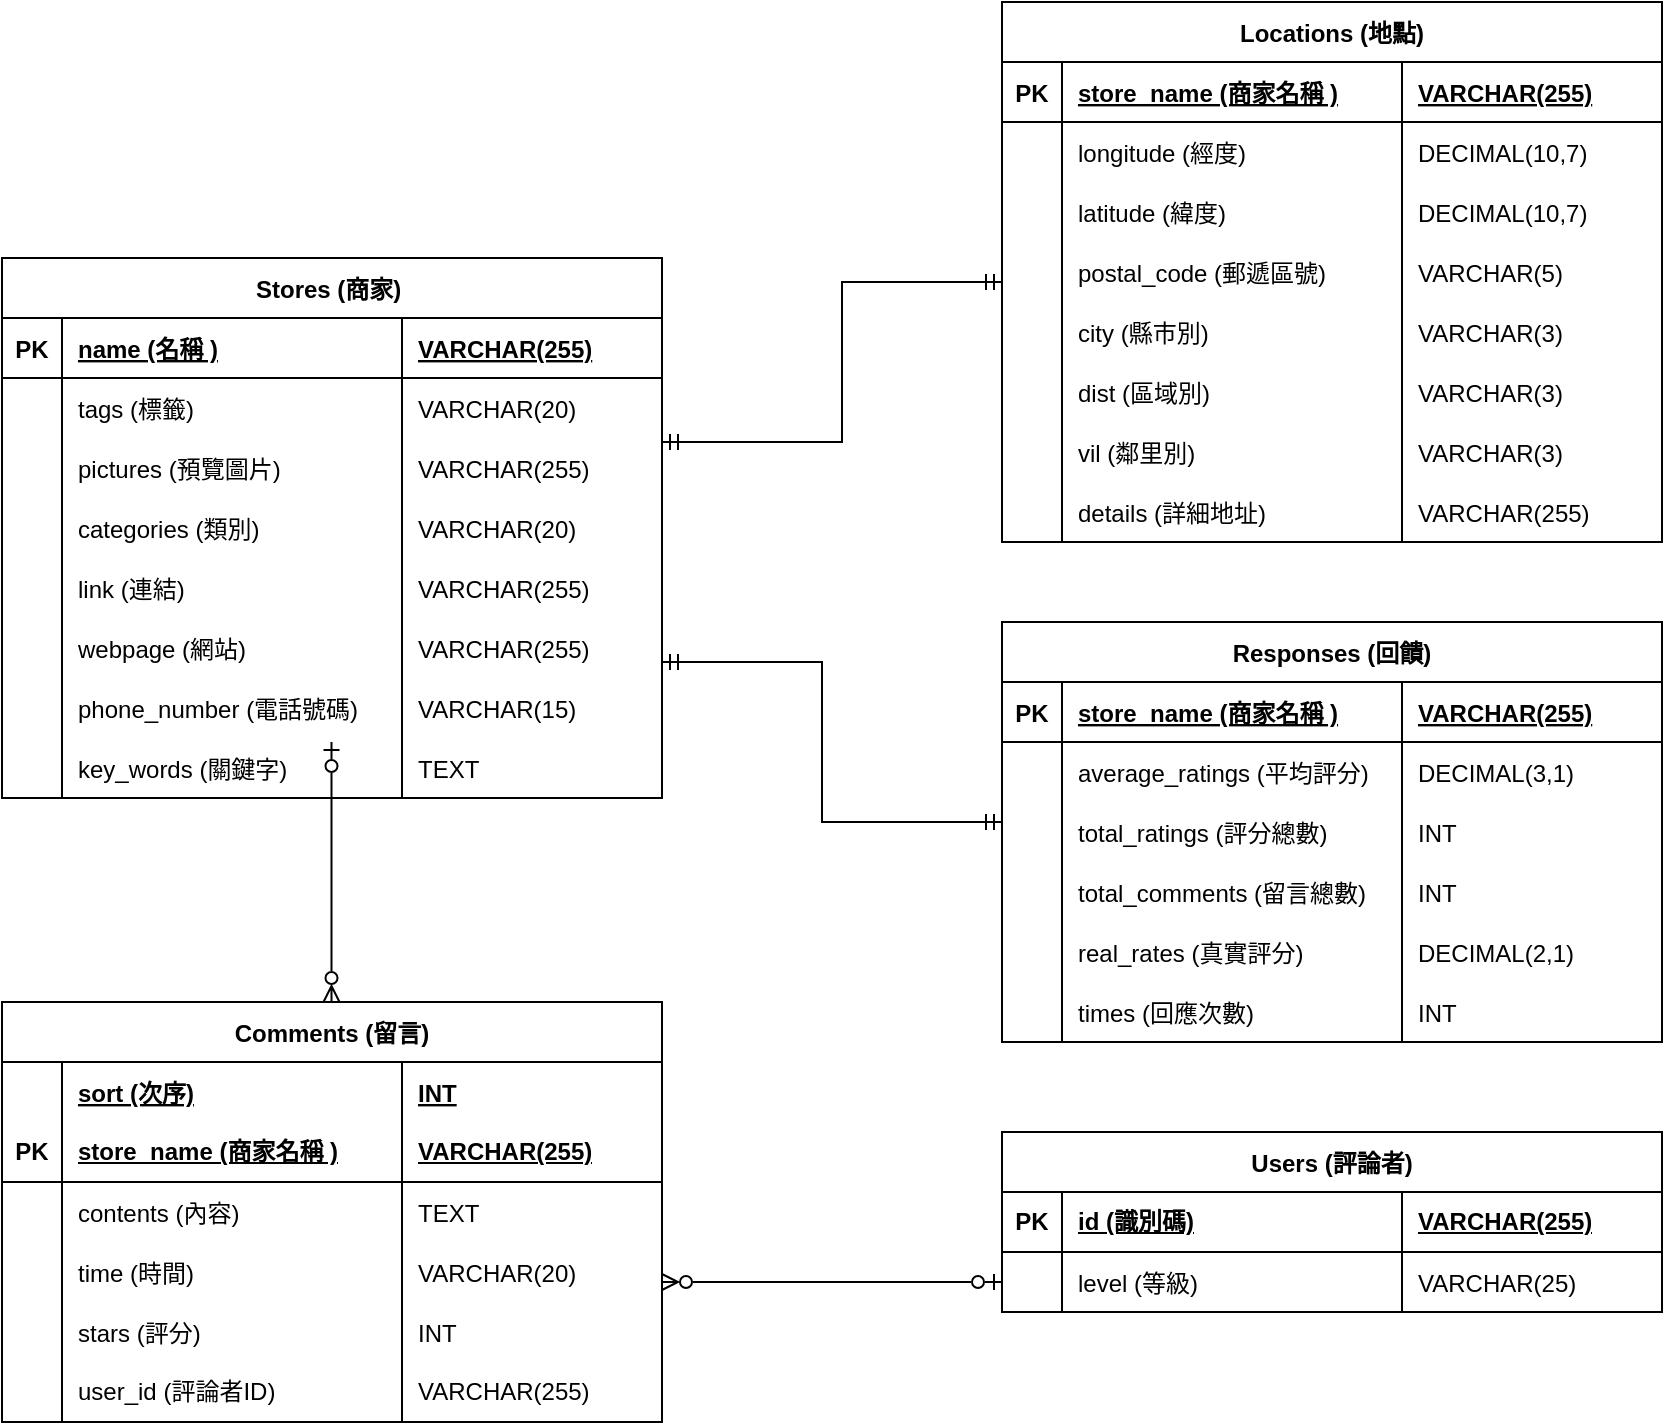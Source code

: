 <mxfile version="24.0.4" type="device" pages="2">
  <diagram id="lq2Ao8sNVctah3-BtvI3" name="正式版">
    <mxGraphModel dx="1290" dy="725" grid="1" gridSize="10" guides="1" tooltips="1" connect="1" arrows="1" fold="1" page="1" pageScale="1" pageWidth="827" pageHeight="1169" math="0" shadow="0">
      <root>
        <mxCell id="0" />
        <mxCell id="1" parent="0" />
        <mxCell id="mJJHvCn9-pDxuIw7b2Gy-1" value="Locations (地點)" style="shape=table;startSize=30;container=1;collapsible=1;childLayout=tableLayout;fixedRows=1;rowLines=0;fontStyle=1;align=center;resizeLast=1;" parent="1" vertex="1">
          <mxGeometry x="640" y="80" width="330" height="270" as="geometry">
            <mxRectangle x="30" y="40" width="130" height="30" as="alternateBounds" />
          </mxGeometry>
        </mxCell>
        <mxCell id="n9D4Qdi_-7-THSRliApH-20" value="" style="shape=partialRectangle;collapsible=0;dropTarget=0;pointerEvents=0;fillColor=none;points=[[0,0.5],[1,0.5]];portConstraint=eastwest;top=0;left=0;right=0;bottom=1;" parent="mJJHvCn9-pDxuIw7b2Gy-1" vertex="1">
          <mxGeometry y="30" width="330" height="30" as="geometry" />
        </mxCell>
        <mxCell id="n9D4Qdi_-7-THSRliApH-21" value="PK" style="shape=partialRectangle;overflow=hidden;connectable=0;fillColor=none;top=0;left=0;bottom=0;right=0;fontStyle=1;" parent="n9D4Qdi_-7-THSRliApH-20" vertex="1">
          <mxGeometry width="30" height="30" as="geometry">
            <mxRectangle width="30" height="30" as="alternateBounds" />
          </mxGeometry>
        </mxCell>
        <mxCell id="n9D4Qdi_-7-THSRliApH-22" value="store_name (商家名稱 )" style="shape=partialRectangle;overflow=hidden;connectable=0;fillColor=none;top=0;left=0;bottom=0;right=0;align=left;spacingLeft=6;fontStyle=5;" parent="n9D4Qdi_-7-THSRliApH-20" vertex="1">
          <mxGeometry x="30" width="170" height="30" as="geometry">
            <mxRectangle width="170" height="30" as="alternateBounds" />
          </mxGeometry>
        </mxCell>
        <mxCell id="n9D4Qdi_-7-THSRliApH-23" value="VARCHAR(255)" style="shape=partialRectangle;overflow=hidden;connectable=0;fillColor=none;top=0;left=0;bottom=0;right=0;align=left;spacingLeft=6;fontStyle=5;" parent="n9D4Qdi_-7-THSRliApH-20" vertex="1">
          <mxGeometry x="200" width="130" height="30" as="geometry">
            <mxRectangle width="130" height="30" as="alternateBounds" />
          </mxGeometry>
        </mxCell>
        <mxCell id="n9D4Qdi_-7-THSRliApH-26" value="" style="shape=partialRectangle;collapsible=0;dropTarget=0;pointerEvents=0;fillColor=none;points=[[0,0.5],[1,0.5]];portConstraint=eastwest;top=0;left=0;right=0;bottom=0;" parent="mJJHvCn9-pDxuIw7b2Gy-1" vertex="1">
          <mxGeometry y="60" width="330" height="30" as="geometry" />
        </mxCell>
        <mxCell id="n9D4Qdi_-7-THSRliApH-27" value="" style="shape=partialRectangle;overflow=hidden;connectable=0;fillColor=none;top=0;left=0;bottom=0;right=0;" parent="n9D4Qdi_-7-THSRliApH-26" vertex="1">
          <mxGeometry width="30" height="30" as="geometry">
            <mxRectangle width="30" height="30" as="alternateBounds" />
          </mxGeometry>
        </mxCell>
        <mxCell id="n9D4Qdi_-7-THSRliApH-28" value="longitude (經度)" style="shape=partialRectangle;overflow=hidden;connectable=0;fillColor=none;top=0;left=0;bottom=0;right=0;align=left;spacingLeft=6;" parent="n9D4Qdi_-7-THSRliApH-26" vertex="1">
          <mxGeometry x="30" width="170" height="30" as="geometry">
            <mxRectangle width="170" height="30" as="alternateBounds" />
          </mxGeometry>
        </mxCell>
        <mxCell id="n9D4Qdi_-7-THSRliApH-29" value="DECIMAL(10,7)" style="shape=partialRectangle;overflow=hidden;connectable=0;fillColor=none;top=0;left=0;bottom=0;right=0;align=left;spacingLeft=6;" parent="n9D4Qdi_-7-THSRliApH-26" vertex="1">
          <mxGeometry x="200" width="130" height="30" as="geometry">
            <mxRectangle width="130" height="30" as="alternateBounds" />
          </mxGeometry>
        </mxCell>
        <mxCell id="n9D4Qdi_-7-THSRliApH-30" value="" style="shape=partialRectangle;collapsible=0;dropTarget=0;pointerEvents=0;fillColor=none;points=[[0,0.5],[1,0.5]];portConstraint=eastwest;top=0;left=0;right=0;bottom=0;" parent="mJJHvCn9-pDxuIw7b2Gy-1" vertex="1">
          <mxGeometry y="90" width="330" height="30" as="geometry" />
        </mxCell>
        <mxCell id="n9D4Qdi_-7-THSRliApH-31" value="" style="shape=partialRectangle;overflow=hidden;connectable=0;fillColor=none;top=0;left=0;bottom=0;right=0;" parent="n9D4Qdi_-7-THSRliApH-30" vertex="1">
          <mxGeometry width="30" height="30" as="geometry">
            <mxRectangle width="30" height="30" as="alternateBounds" />
          </mxGeometry>
        </mxCell>
        <mxCell id="n9D4Qdi_-7-THSRliApH-32" value="latitude (緯度)" style="shape=partialRectangle;overflow=hidden;connectable=0;fillColor=none;top=0;left=0;bottom=0;right=0;align=left;spacingLeft=6;" parent="n9D4Qdi_-7-THSRliApH-30" vertex="1">
          <mxGeometry x="30" width="170" height="30" as="geometry">
            <mxRectangle width="170" height="30" as="alternateBounds" />
          </mxGeometry>
        </mxCell>
        <mxCell id="n9D4Qdi_-7-THSRliApH-33" value="DECIMAL(10,7)" style="shape=partialRectangle;overflow=hidden;connectable=0;fillColor=none;top=0;left=0;bottom=0;right=0;align=left;spacingLeft=6;" parent="n9D4Qdi_-7-THSRliApH-30" vertex="1">
          <mxGeometry x="200" width="130" height="30" as="geometry">
            <mxRectangle width="130" height="30" as="alternateBounds" />
          </mxGeometry>
        </mxCell>
        <mxCell id="mJJHvCn9-pDxuIw7b2Gy-2" value="" style="shape=partialRectangle;collapsible=0;dropTarget=0;pointerEvents=0;fillColor=none;points=[[0,0.5],[1,0.5]];portConstraint=eastwest;top=0;left=0;right=0;bottom=0;" parent="mJJHvCn9-pDxuIw7b2Gy-1" vertex="1">
          <mxGeometry y="120" width="330" height="30" as="geometry" />
        </mxCell>
        <mxCell id="mJJHvCn9-pDxuIw7b2Gy-3" value="" style="shape=partialRectangle;overflow=hidden;connectable=0;fillColor=none;top=0;left=0;bottom=0;right=0;" parent="mJJHvCn9-pDxuIw7b2Gy-2" vertex="1">
          <mxGeometry width="30" height="30" as="geometry">
            <mxRectangle width="30" height="30" as="alternateBounds" />
          </mxGeometry>
        </mxCell>
        <mxCell id="mJJHvCn9-pDxuIw7b2Gy-4" value="postal_code (郵遞區號)" style="shape=partialRectangle;overflow=hidden;connectable=0;fillColor=none;top=0;left=0;bottom=0;right=0;align=left;spacingLeft=6;" parent="mJJHvCn9-pDxuIw7b2Gy-2" vertex="1">
          <mxGeometry x="30" width="170" height="30" as="geometry">
            <mxRectangle width="170" height="30" as="alternateBounds" />
          </mxGeometry>
        </mxCell>
        <mxCell id="mJJHvCn9-pDxuIw7b2Gy-5" value="VARCHAR(5)" style="shape=partialRectangle;overflow=hidden;connectable=0;fillColor=none;top=0;left=0;bottom=0;right=0;align=left;spacingLeft=6;" parent="mJJHvCn9-pDxuIw7b2Gy-2" vertex="1">
          <mxGeometry x="200" width="130" height="30" as="geometry">
            <mxRectangle width="130" height="30" as="alternateBounds" />
          </mxGeometry>
        </mxCell>
        <mxCell id="mJJHvCn9-pDxuIw7b2Gy-6" value="" style="shape=partialRectangle;collapsible=0;dropTarget=0;pointerEvents=0;fillColor=none;points=[[0,0.5],[1,0.5]];portConstraint=eastwest;top=0;left=0;right=0;bottom=0;" parent="mJJHvCn9-pDxuIw7b2Gy-1" vertex="1">
          <mxGeometry y="150" width="330" height="30" as="geometry" />
        </mxCell>
        <mxCell id="mJJHvCn9-pDxuIw7b2Gy-7" value="" style="shape=partialRectangle;overflow=hidden;connectable=0;fillColor=none;top=0;left=0;bottom=0;right=0;" parent="mJJHvCn9-pDxuIw7b2Gy-6" vertex="1">
          <mxGeometry width="30" height="30" as="geometry">
            <mxRectangle width="30" height="30" as="alternateBounds" />
          </mxGeometry>
        </mxCell>
        <mxCell id="mJJHvCn9-pDxuIw7b2Gy-8" value="city (縣市別)" style="shape=partialRectangle;overflow=hidden;connectable=0;fillColor=none;top=0;left=0;bottom=0;right=0;align=left;spacingLeft=6;" parent="mJJHvCn9-pDxuIw7b2Gy-6" vertex="1">
          <mxGeometry x="30" width="170" height="30" as="geometry">
            <mxRectangle width="170" height="30" as="alternateBounds" />
          </mxGeometry>
        </mxCell>
        <mxCell id="mJJHvCn9-pDxuIw7b2Gy-9" value="VARCHAR(3)" style="shape=partialRectangle;overflow=hidden;connectable=0;fillColor=none;top=0;left=0;bottom=0;right=0;align=left;spacingLeft=6;" parent="mJJHvCn9-pDxuIw7b2Gy-6" vertex="1">
          <mxGeometry x="200" width="130" height="30" as="geometry">
            <mxRectangle width="130" height="30" as="alternateBounds" />
          </mxGeometry>
        </mxCell>
        <mxCell id="mJJHvCn9-pDxuIw7b2Gy-10" value="" style="shape=partialRectangle;collapsible=0;dropTarget=0;pointerEvents=0;fillColor=none;points=[[0,0.5],[1,0.5]];portConstraint=eastwest;top=0;left=0;right=0;bottom=0;" parent="mJJHvCn9-pDxuIw7b2Gy-1" vertex="1">
          <mxGeometry y="180" width="330" height="30" as="geometry" />
        </mxCell>
        <mxCell id="mJJHvCn9-pDxuIw7b2Gy-11" value="" style="shape=partialRectangle;overflow=hidden;connectable=0;fillColor=none;top=0;left=0;bottom=0;right=0;" parent="mJJHvCn9-pDxuIw7b2Gy-10" vertex="1">
          <mxGeometry width="30" height="30" as="geometry">
            <mxRectangle width="30" height="30" as="alternateBounds" />
          </mxGeometry>
        </mxCell>
        <mxCell id="mJJHvCn9-pDxuIw7b2Gy-12" value="dist (區域別)" style="shape=partialRectangle;overflow=hidden;connectable=0;fillColor=none;top=0;left=0;bottom=0;right=0;align=left;spacingLeft=6;" parent="mJJHvCn9-pDxuIw7b2Gy-10" vertex="1">
          <mxGeometry x="30" width="170" height="30" as="geometry">
            <mxRectangle width="170" height="30" as="alternateBounds" />
          </mxGeometry>
        </mxCell>
        <mxCell id="mJJHvCn9-pDxuIw7b2Gy-13" value="VARCHAR(3)" style="shape=partialRectangle;overflow=hidden;connectable=0;fillColor=none;top=0;left=0;bottom=0;right=0;align=left;spacingLeft=6;" parent="mJJHvCn9-pDxuIw7b2Gy-10" vertex="1">
          <mxGeometry x="200" width="130" height="30" as="geometry">
            <mxRectangle width="130" height="30" as="alternateBounds" />
          </mxGeometry>
        </mxCell>
        <mxCell id="mJJHvCn9-pDxuIw7b2Gy-14" value="" style="shape=partialRectangle;collapsible=0;dropTarget=0;pointerEvents=0;fillColor=none;points=[[0,0.5],[1,0.5]];portConstraint=eastwest;top=0;left=0;right=0;bottom=0;" parent="mJJHvCn9-pDxuIw7b2Gy-1" vertex="1">
          <mxGeometry y="210" width="330" height="30" as="geometry" />
        </mxCell>
        <mxCell id="mJJHvCn9-pDxuIw7b2Gy-15" value="" style="shape=partialRectangle;overflow=hidden;connectable=0;fillColor=none;top=0;left=0;bottom=0;right=0;" parent="mJJHvCn9-pDxuIw7b2Gy-14" vertex="1">
          <mxGeometry width="30" height="30" as="geometry">
            <mxRectangle width="30" height="30" as="alternateBounds" />
          </mxGeometry>
        </mxCell>
        <mxCell id="mJJHvCn9-pDxuIw7b2Gy-16" value="vil (鄰里別)" style="shape=partialRectangle;overflow=hidden;connectable=0;fillColor=none;top=0;left=0;bottom=0;right=0;align=left;spacingLeft=6;" parent="mJJHvCn9-pDxuIw7b2Gy-14" vertex="1">
          <mxGeometry x="30" width="170" height="30" as="geometry">
            <mxRectangle width="170" height="30" as="alternateBounds" />
          </mxGeometry>
        </mxCell>
        <mxCell id="mJJHvCn9-pDxuIw7b2Gy-17" value="VARCHAR(3)" style="shape=partialRectangle;overflow=hidden;connectable=0;fillColor=none;top=0;left=0;bottom=0;right=0;align=left;spacingLeft=6;" parent="mJJHvCn9-pDxuIw7b2Gy-14" vertex="1">
          <mxGeometry x="200" width="130" height="30" as="geometry">
            <mxRectangle width="130" height="30" as="alternateBounds" />
          </mxGeometry>
        </mxCell>
        <mxCell id="mJJHvCn9-pDxuIw7b2Gy-18" value="" style="shape=partialRectangle;collapsible=0;dropTarget=0;pointerEvents=0;fillColor=none;points=[[0,0.5],[1,0.5]];portConstraint=eastwest;top=0;left=0;right=0;bottom=0;" parent="mJJHvCn9-pDxuIw7b2Gy-1" vertex="1">
          <mxGeometry y="240" width="330" height="30" as="geometry" />
        </mxCell>
        <mxCell id="mJJHvCn9-pDxuIw7b2Gy-19" value="" style="shape=partialRectangle;overflow=hidden;connectable=0;fillColor=none;top=0;left=0;bottom=0;right=0;" parent="mJJHvCn9-pDxuIw7b2Gy-18" vertex="1">
          <mxGeometry width="30" height="30" as="geometry">
            <mxRectangle width="30" height="30" as="alternateBounds" />
          </mxGeometry>
        </mxCell>
        <mxCell id="mJJHvCn9-pDxuIw7b2Gy-20" value="details (詳細地址)" style="shape=partialRectangle;overflow=hidden;connectable=0;fillColor=none;top=0;left=0;bottom=0;right=0;align=left;spacingLeft=6;" parent="mJJHvCn9-pDxuIw7b2Gy-18" vertex="1">
          <mxGeometry x="30" width="170" height="30" as="geometry">
            <mxRectangle width="170" height="30" as="alternateBounds" />
          </mxGeometry>
        </mxCell>
        <mxCell id="mJJHvCn9-pDxuIw7b2Gy-21" value="VARCHAR(255)" style="shape=partialRectangle;overflow=hidden;connectable=0;fillColor=none;top=0;left=0;bottom=0;right=0;align=left;spacingLeft=6;" parent="mJJHvCn9-pDxuIw7b2Gy-18" vertex="1">
          <mxGeometry x="200" width="130" height="30" as="geometry">
            <mxRectangle width="130" height="30" as="alternateBounds" />
          </mxGeometry>
        </mxCell>
        <mxCell id="mJJHvCn9-pDxuIw7b2Gy-26" value="Comments (留言)" style="shape=table;startSize=30;container=1;collapsible=1;childLayout=tableLayout;fixedRows=1;rowLines=0;fontStyle=1;align=center;resizeLast=1;labelBorderColor=none;" parent="1" vertex="1">
          <mxGeometry x="140" y="580" width="330" height="210" as="geometry">
            <mxRectangle x="140" y="520" width="130" height="30" as="alternateBounds" />
          </mxGeometry>
        </mxCell>
        <mxCell id="XGeulqXPTtNzjUx_Kutc-5" value="" style="shape=partialRectangle;collapsible=0;dropTarget=0;pointerEvents=0;fillColor=none;points=[[0,0.5],[1,0.5]];portConstraint=eastwest;top=0;left=0;right=0;bottom=0;" parent="mJJHvCn9-pDxuIw7b2Gy-26" vertex="1">
          <mxGeometry y="30" width="330" height="30" as="geometry" />
        </mxCell>
        <mxCell id="XGeulqXPTtNzjUx_Kutc-6" value="" style="shape=partialRectangle;overflow=hidden;connectable=0;fillColor=none;top=0;left=0;bottom=0;right=0;" parent="XGeulqXPTtNzjUx_Kutc-5" vertex="1">
          <mxGeometry width="30" height="30" as="geometry">
            <mxRectangle width="30" height="30" as="alternateBounds" />
          </mxGeometry>
        </mxCell>
        <mxCell id="XGeulqXPTtNzjUx_Kutc-7" value="sort (次序)" style="shape=partialRectangle;overflow=hidden;connectable=0;fillColor=none;top=0;left=0;bottom=0;right=0;align=left;spacingLeft=6;fontStyle=5" parent="XGeulqXPTtNzjUx_Kutc-5" vertex="1">
          <mxGeometry x="30" width="170" height="30" as="geometry">
            <mxRectangle width="170" height="30" as="alternateBounds" />
          </mxGeometry>
        </mxCell>
        <mxCell id="XGeulqXPTtNzjUx_Kutc-8" value="INT" style="shape=partialRectangle;overflow=hidden;connectable=0;fillColor=none;top=0;left=0;bottom=0;right=0;align=left;spacingLeft=6;fontStyle=5" parent="XGeulqXPTtNzjUx_Kutc-5" vertex="1">
          <mxGeometry x="200" width="130" height="30" as="geometry">
            <mxRectangle width="130" height="30" as="alternateBounds" />
          </mxGeometry>
        </mxCell>
        <mxCell id="dCGMXX8nEPrI3P1_czm2-35" value="" style="shape=tableRow;horizontal=0;startSize=0;swimlaneHead=0;swimlaneBody=0;fillColor=none;collapsible=0;dropTarget=0;points=[[0,0.5],[1,0.5]];portConstraint=eastwest;top=0;left=0;right=0;bottom=1;" parent="mJJHvCn9-pDxuIw7b2Gy-26" vertex="1">
          <mxGeometry y="60" width="330" height="30" as="geometry" />
        </mxCell>
        <mxCell id="dCGMXX8nEPrI3P1_czm2-36" value="PK" style="shape=partialRectangle;connectable=0;fillColor=none;top=0;left=0;bottom=0;right=0;fontStyle=1;overflow=hidden;whiteSpace=wrap;html=1;" parent="dCGMXX8nEPrI3P1_czm2-35" vertex="1">
          <mxGeometry width="30" height="30" as="geometry">
            <mxRectangle width="30" height="30" as="alternateBounds" />
          </mxGeometry>
        </mxCell>
        <mxCell id="dCGMXX8nEPrI3P1_czm2-37" value="&lt;span style=&quot;text-wrap: nowrap;&quot;&gt;store_name (商家名稱&amp;nbsp;)&lt;/span&gt;" style="shape=partialRectangle;connectable=0;fillColor=none;top=0;left=0;bottom=0;right=0;align=left;spacingLeft=6;fontStyle=5;overflow=hidden;whiteSpace=wrap;html=1;" parent="dCGMXX8nEPrI3P1_czm2-35" vertex="1">
          <mxGeometry x="30" width="170" height="30" as="geometry">
            <mxRectangle width="170" height="30" as="alternateBounds" />
          </mxGeometry>
        </mxCell>
        <mxCell id="dCGMXX8nEPrI3P1_czm2-38" value="&lt;span style=&quot;text-wrap: nowrap;&quot;&gt;VARCHAR(255)&lt;/span&gt;" style="shape=partialRectangle;connectable=0;fillColor=none;top=0;left=0;bottom=0;right=0;align=left;spacingLeft=6;fontStyle=5;overflow=hidden;whiteSpace=wrap;html=1;" parent="dCGMXX8nEPrI3P1_czm2-35" vertex="1">
          <mxGeometry x="200" width="130" height="30" as="geometry">
            <mxRectangle width="130" height="30" as="alternateBounds" />
          </mxGeometry>
        </mxCell>
        <mxCell id="mJJHvCn9-pDxuIw7b2Gy-31" value="" style="shape=partialRectangle;collapsible=0;dropTarget=0;pointerEvents=0;fillColor=none;points=[[0,0.5],[1,0.5]];portConstraint=eastwest;top=0;left=0;right=0;bottom=0;" parent="mJJHvCn9-pDxuIw7b2Gy-26" vertex="1">
          <mxGeometry y="90" width="330" height="30" as="geometry" />
        </mxCell>
        <mxCell id="mJJHvCn9-pDxuIw7b2Gy-32" value="" style="shape=partialRectangle;overflow=hidden;connectable=0;fillColor=none;top=0;left=0;bottom=0;right=0;" parent="mJJHvCn9-pDxuIw7b2Gy-31" vertex="1">
          <mxGeometry width="30" height="30" as="geometry">
            <mxRectangle width="30" height="30" as="alternateBounds" />
          </mxGeometry>
        </mxCell>
        <mxCell id="mJJHvCn9-pDxuIw7b2Gy-33" value="contents (內容)" style="shape=partialRectangle;overflow=hidden;connectable=0;fillColor=none;top=0;left=0;bottom=0;right=0;align=left;spacingLeft=6;" parent="mJJHvCn9-pDxuIw7b2Gy-31" vertex="1">
          <mxGeometry x="30" width="170" height="30" as="geometry">
            <mxRectangle width="170" height="30" as="alternateBounds" />
          </mxGeometry>
        </mxCell>
        <mxCell id="mJJHvCn9-pDxuIw7b2Gy-34" value="TEXT" style="shape=partialRectangle;overflow=hidden;connectable=0;fillColor=none;top=0;left=0;bottom=0;right=0;align=left;spacingLeft=6;" parent="mJJHvCn9-pDxuIw7b2Gy-31" vertex="1">
          <mxGeometry x="200" width="130" height="30" as="geometry">
            <mxRectangle width="130" height="30" as="alternateBounds" />
          </mxGeometry>
        </mxCell>
        <mxCell id="mJJHvCn9-pDxuIw7b2Gy-35" value="" style="shape=partialRectangle;collapsible=0;dropTarget=0;pointerEvents=0;fillColor=none;points=[[0,0.5],[1,0.5]];portConstraint=eastwest;top=0;left=0;right=0;bottom=0;" parent="mJJHvCn9-pDxuIw7b2Gy-26" vertex="1">
          <mxGeometry y="120" width="330" height="30" as="geometry" />
        </mxCell>
        <mxCell id="mJJHvCn9-pDxuIw7b2Gy-36" value="" style="shape=partialRectangle;overflow=hidden;connectable=0;fillColor=none;top=0;left=0;bottom=0;right=0;" parent="mJJHvCn9-pDxuIw7b2Gy-35" vertex="1">
          <mxGeometry width="30" height="30" as="geometry">
            <mxRectangle width="30" height="30" as="alternateBounds" />
          </mxGeometry>
        </mxCell>
        <mxCell id="mJJHvCn9-pDxuIw7b2Gy-37" value="time (時間)" style="shape=partialRectangle;overflow=hidden;connectable=0;fillColor=none;top=0;left=0;bottom=0;right=0;align=left;spacingLeft=6;" parent="mJJHvCn9-pDxuIw7b2Gy-35" vertex="1">
          <mxGeometry x="30" width="170" height="30" as="geometry">
            <mxRectangle width="170" height="30" as="alternateBounds" />
          </mxGeometry>
        </mxCell>
        <mxCell id="mJJHvCn9-pDxuIw7b2Gy-38" value="VARCHAR(20)" style="shape=partialRectangle;overflow=hidden;connectable=0;fillColor=none;top=0;left=0;bottom=0;right=0;align=left;spacingLeft=6;" parent="mJJHvCn9-pDxuIw7b2Gy-35" vertex="1">
          <mxGeometry x="200" width="130" height="30" as="geometry">
            <mxRectangle width="130" height="30" as="alternateBounds" />
          </mxGeometry>
        </mxCell>
        <mxCell id="mJJHvCn9-pDxuIw7b2Gy-39" value="" style="shape=partialRectangle;collapsible=0;dropTarget=0;pointerEvents=0;fillColor=none;points=[[0,0.5],[1,0.5]];portConstraint=eastwest;top=0;left=0;right=0;bottom=0;" parent="mJJHvCn9-pDxuIw7b2Gy-26" vertex="1">
          <mxGeometry y="150" width="330" height="30" as="geometry" />
        </mxCell>
        <mxCell id="mJJHvCn9-pDxuIw7b2Gy-40" value="" style="shape=partialRectangle;overflow=hidden;connectable=0;fillColor=none;top=0;left=0;bottom=0;right=0;" parent="mJJHvCn9-pDxuIw7b2Gy-39" vertex="1">
          <mxGeometry width="30" height="30" as="geometry">
            <mxRectangle width="30" height="30" as="alternateBounds" />
          </mxGeometry>
        </mxCell>
        <mxCell id="mJJHvCn9-pDxuIw7b2Gy-41" value="stars (評分)" style="shape=partialRectangle;overflow=hidden;connectable=0;fillColor=none;top=0;left=0;bottom=0;right=0;align=left;spacingLeft=6;" parent="mJJHvCn9-pDxuIw7b2Gy-39" vertex="1">
          <mxGeometry x="30" width="170" height="30" as="geometry">
            <mxRectangle width="170" height="30" as="alternateBounds" />
          </mxGeometry>
        </mxCell>
        <mxCell id="mJJHvCn9-pDxuIw7b2Gy-42" value="INT" style="shape=partialRectangle;overflow=hidden;connectable=0;fillColor=none;top=0;left=0;bottom=0;right=0;align=left;spacingLeft=6;" parent="mJJHvCn9-pDxuIw7b2Gy-39" vertex="1">
          <mxGeometry x="200" width="130" height="30" as="geometry">
            <mxRectangle width="130" height="30" as="alternateBounds" />
          </mxGeometry>
        </mxCell>
        <mxCell id="n9D4Qdi_-7-THSRliApH-7" value="" style="shape=tableRow;horizontal=0;startSize=0;swimlaneHead=0;swimlaneBody=0;fillColor=none;collapsible=0;dropTarget=0;points=[[0,0.5],[1,0.5]];portConstraint=eastwest;top=0;left=0;right=0;bottom=1;" parent="mJJHvCn9-pDxuIw7b2Gy-26" vertex="1">
          <mxGeometry y="180" width="330" height="30" as="geometry" />
        </mxCell>
        <mxCell id="n9D4Qdi_-7-THSRliApH-8" value="" style="shape=partialRectangle;connectable=0;fillColor=none;top=0;left=0;bottom=0;right=0;fontStyle=1;overflow=hidden;whiteSpace=wrap;html=1;" parent="n9D4Qdi_-7-THSRliApH-7" vertex="1">
          <mxGeometry width="30" height="30" as="geometry">
            <mxRectangle width="30" height="30" as="alternateBounds" />
          </mxGeometry>
        </mxCell>
        <mxCell id="n9D4Qdi_-7-THSRliApH-9" value="&lt;span style=&quot;text-wrap: nowrap;&quot;&gt;user_id (評論者ID&lt;/span&gt;&lt;span style=&quot;text-wrap: nowrap;&quot;&gt;)&lt;/span&gt;" style="shape=partialRectangle;connectable=0;fillColor=none;top=0;left=0;bottom=0;right=0;align=left;spacingLeft=6;fontStyle=0;overflow=hidden;whiteSpace=wrap;html=1;" parent="n9D4Qdi_-7-THSRliApH-7" vertex="1">
          <mxGeometry x="30" width="170" height="30" as="geometry">
            <mxRectangle width="170" height="30" as="alternateBounds" />
          </mxGeometry>
        </mxCell>
        <mxCell id="n9D4Qdi_-7-THSRliApH-10" value="&lt;span style=&quot;text-wrap: nowrap;&quot;&gt;VARCHAR(255)&lt;/span&gt;" style="shape=partialRectangle;connectable=0;fillColor=none;top=0;left=0;bottom=0;right=0;align=left;spacingLeft=6;fontStyle=0;overflow=hidden;whiteSpace=wrap;html=1;" parent="n9D4Qdi_-7-THSRliApH-7" vertex="1">
          <mxGeometry x="200" width="130" height="30" as="geometry">
            <mxRectangle width="130" height="30" as="alternateBounds" />
          </mxGeometry>
        </mxCell>
        <mxCell id="dCGMXX8nEPrI3P1_czm2-57" style="edgeStyle=orthogonalEdgeStyle;rounded=0;orthogonalLoop=1;jettySize=auto;html=1;endArrow=ERzeroToMany;endFill=0;startArrow=ERzeroToOne;startFill=0;" parent="1" edge="1">
          <mxGeometry relative="1" as="geometry">
            <mxPoint x="304.75" y="580" as="targetPoint" />
            <mxPoint x="304.75" y="450" as="sourcePoint" />
          </mxGeometry>
        </mxCell>
        <mxCell id="mJJHvCn9-pDxuIw7b2Gy-47" value="Stores (商家) " style="shape=table;startSize=30;container=1;collapsible=1;childLayout=tableLayout;fixedRows=1;rowLines=0;fontStyle=1;align=center;resizeLast=1;" parent="1" vertex="1">
          <mxGeometry x="140" y="208" width="330" height="270" as="geometry">
            <mxRectangle x="30" y="40" width="130" height="30" as="alternateBounds" />
          </mxGeometry>
        </mxCell>
        <mxCell id="mJJHvCn9-pDxuIw7b2Gy-48" value="" style="shape=partialRectangle;collapsible=0;dropTarget=0;pointerEvents=0;fillColor=none;points=[[0,0.5],[1,0.5]];portConstraint=eastwest;top=0;left=0;right=0;bottom=1;" parent="mJJHvCn9-pDxuIw7b2Gy-47" vertex="1">
          <mxGeometry y="30" width="330" height="30" as="geometry" />
        </mxCell>
        <mxCell id="mJJHvCn9-pDxuIw7b2Gy-49" value="PK" style="shape=partialRectangle;overflow=hidden;connectable=0;fillColor=none;top=0;left=0;bottom=0;right=0;fontStyle=1;" parent="mJJHvCn9-pDxuIw7b2Gy-48" vertex="1">
          <mxGeometry width="30" height="30" as="geometry">
            <mxRectangle width="30" height="30" as="alternateBounds" />
          </mxGeometry>
        </mxCell>
        <mxCell id="mJJHvCn9-pDxuIw7b2Gy-50" value="name (名稱 )" style="shape=partialRectangle;overflow=hidden;connectable=0;fillColor=none;top=0;left=0;bottom=0;right=0;align=left;spacingLeft=6;fontStyle=5;" parent="mJJHvCn9-pDxuIw7b2Gy-48" vertex="1">
          <mxGeometry x="30" width="170" height="30" as="geometry">
            <mxRectangle width="170" height="30" as="alternateBounds" />
          </mxGeometry>
        </mxCell>
        <mxCell id="mJJHvCn9-pDxuIw7b2Gy-51" value="VARCHAR(255)" style="shape=partialRectangle;overflow=hidden;connectable=0;fillColor=none;top=0;left=0;bottom=0;right=0;align=left;spacingLeft=6;fontStyle=5;" parent="mJJHvCn9-pDxuIw7b2Gy-48" vertex="1">
          <mxGeometry x="200" width="130" height="30" as="geometry">
            <mxRectangle width="130" height="30" as="alternateBounds" />
          </mxGeometry>
        </mxCell>
        <mxCell id="mJJHvCn9-pDxuIw7b2Gy-52" value="" style="shape=partialRectangle;collapsible=0;dropTarget=0;pointerEvents=0;fillColor=none;points=[[0,0.5],[1,0.5]];portConstraint=eastwest;top=0;left=0;right=0;bottom=0;" parent="mJJHvCn9-pDxuIw7b2Gy-47" vertex="1">
          <mxGeometry y="60" width="330" height="30" as="geometry" />
        </mxCell>
        <mxCell id="mJJHvCn9-pDxuIw7b2Gy-53" value="" style="shape=partialRectangle;overflow=hidden;connectable=0;fillColor=none;top=0;left=0;bottom=0;right=0;" parent="mJJHvCn9-pDxuIw7b2Gy-52" vertex="1">
          <mxGeometry width="30" height="30" as="geometry">
            <mxRectangle width="30" height="30" as="alternateBounds" />
          </mxGeometry>
        </mxCell>
        <mxCell id="mJJHvCn9-pDxuIw7b2Gy-54" value="tags (標籤)" style="shape=partialRectangle;overflow=hidden;connectable=0;fillColor=none;top=0;left=0;bottom=0;right=0;align=left;spacingLeft=6;" parent="mJJHvCn9-pDxuIw7b2Gy-52" vertex="1">
          <mxGeometry x="30" width="170" height="30" as="geometry">
            <mxRectangle width="170" height="30" as="alternateBounds" />
          </mxGeometry>
        </mxCell>
        <mxCell id="mJJHvCn9-pDxuIw7b2Gy-55" value="VARCHAR(20)" style="shape=partialRectangle;overflow=hidden;connectable=0;fillColor=none;top=0;left=0;bottom=0;right=0;align=left;spacingLeft=6;" parent="mJJHvCn9-pDxuIw7b2Gy-52" vertex="1">
          <mxGeometry x="200" width="130" height="30" as="geometry">
            <mxRectangle width="130" height="30" as="alternateBounds" />
          </mxGeometry>
        </mxCell>
        <mxCell id="aYusBoQxlGMGweMIWAJ9-1" value="" style="shape=partialRectangle;collapsible=0;dropTarget=0;pointerEvents=0;fillColor=none;points=[[0,0.5],[1,0.5]];portConstraint=eastwest;top=0;left=0;right=0;bottom=0;" vertex="1" parent="mJJHvCn9-pDxuIw7b2Gy-47">
          <mxGeometry y="90" width="330" height="30" as="geometry" />
        </mxCell>
        <mxCell id="aYusBoQxlGMGweMIWAJ9-2" value="" style="shape=partialRectangle;overflow=hidden;connectable=0;fillColor=none;top=0;left=0;bottom=0;right=0;" vertex="1" parent="aYusBoQxlGMGweMIWAJ9-1">
          <mxGeometry width="30" height="30" as="geometry">
            <mxRectangle width="30" height="30" as="alternateBounds" />
          </mxGeometry>
        </mxCell>
        <mxCell id="aYusBoQxlGMGweMIWAJ9-3" value="pictures (預覽圖片) " style="shape=partialRectangle;overflow=hidden;connectable=0;fillColor=none;top=0;left=0;bottom=0;right=0;align=left;spacingLeft=6;" vertex="1" parent="aYusBoQxlGMGweMIWAJ9-1">
          <mxGeometry x="30" width="170" height="30" as="geometry">
            <mxRectangle width="170" height="30" as="alternateBounds" />
          </mxGeometry>
        </mxCell>
        <mxCell id="aYusBoQxlGMGweMIWAJ9-4" value="VARCHAR(255)" style="shape=partialRectangle;overflow=hidden;connectable=0;fillColor=none;top=0;left=0;bottom=0;right=0;align=left;spacingLeft=6;" vertex="1" parent="aYusBoQxlGMGweMIWAJ9-1">
          <mxGeometry x="200" width="130" height="30" as="geometry">
            <mxRectangle width="130" height="30" as="alternateBounds" />
          </mxGeometry>
        </mxCell>
        <mxCell id="mJJHvCn9-pDxuIw7b2Gy-56" value="" style="shape=partialRectangle;collapsible=0;dropTarget=0;pointerEvents=0;fillColor=none;points=[[0,0.5],[1,0.5]];portConstraint=eastwest;top=0;left=0;right=0;bottom=0;" parent="mJJHvCn9-pDxuIw7b2Gy-47" vertex="1">
          <mxGeometry y="120" width="330" height="30" as="geometry" />
        </mxCell>
        <mxCell id="mJJHvCn9-pDxuIw7b2Gy-57" value="" style="shape=partialRectangle;overflow=hidden;connectable=0;fillColor=none;top=0;left=0;bottom=0;right=0;" parent="mJJHvCn9-pDxuIw7b2Gy-56" vertex="1">
          <mxGeometry width="30" height="30" as="geometry">
            <mxRectangle width="30" height="30" as="alternateBounds" />
          </mxGeometry>
        </mxCell>
        <mxCell id="mJJHvCn9-pDxuIw7b2Gy-58" value="categories (類別) " style="shape=partialRectangle;overflow=hidden;connectable=0;fillColor=none;top=0;left=0;bottom=0;right=0;align=left;spacingLeft=6;" parent="mJJHvCn9-pDxuIw7b2Gy-56" vertex="1">
          <mxGeometry x="30" width="170" height="30" as="geometry">
            <mxRectangle width="170" height="30" as="alternateBounds" />
          </mxGeometry>
        </mxCell>
        <mxCell id="mJJHvCn9-pDxuIw7b2Gy-59" value="VARCHAR(20)" style="shape=partialRectangle;overflow=hidden;connectable=0;fillColor=none;top=0;left=0;bottom=0;right=0;align=left;spacingLeft=6;" parent="mJJHvCn9-pDxuIw7b2Gy-56" vertex="1">
          <mxGeometry x="200" width="130" height="30" as="geometry">
            <mxRectangle width="130" height="30" as="alternateBounds" />
          </mxGeometry>
        </mxCell>
        <mxCell id="mJJHvCn9-pDxuIw7b2Gy-60" value="" style="shape=partialRectangle;collapsible=0;dropTarget=0;pointerEvents=0;fillColor=none;points=[[0,0.5],[1,0.5]];portConstraint=eastwest;top=0;left=0;right=0;bottom=0;" parent="mJJHvCn9-pDxuIw7b2Gy-47" vertex="1">
          <mxGeometry y="150" width="330" height="30" as="geometry" />
        </mxCell>
        <mxCell id="mJJHvCn9-pDxuIw7b2Gy-61" value="" style="shape=partialRectangle;overflow=hidden;connectable=0;fillColor=none;top=0;left=0;bottom=0;right=0;" parent="mJJHvCn9-pDxuIw7b2Gy-60" vertex="1">
          <mxGeometry width="30" height="30" as="geometry">
            <mxRectangle width="30" height="30" as="alternateBounds" />
          </mxGeometry>
        </mxCell>
        <mxCell id="mJJHvCn9-pDxuIw7b2Gy-62" value="link (連結)" style="shape=partialRectangle;overflow=hidden;connectable=0;fillColor=none;top=0;left=0;bottom=0;right=0;align=left;spacingLeft=6;" parent="mJJHvCn9-pDxuIw7b2Gy-60" vertex="1">
          <mxGeometry x="30" width="170" height="30" as="geometry">
            <mxRectangle width="170" height="30" as="alternateBounds" />
          </mxGeometry>
        </mxCell>
        <mxCell id="mJJHvCn9-pDxuIw7b2Gy-63" value="VARCHAR(255)" style="shape=partialRectangle;overflow=hidden;connectable=0;fillColor=none;top=0;left=0;bottom=0;right=0;align=left;spacingLeft=6;" parent="mJJHvCn9-pDxuIw7b2Gy-60" vertex="1">
          <mxGeometry x="200" width="130" height="30" as="geometry">
            <mxRectangle width="130" height="30" as="alternateBounds" />
          </mxGeometry>
        </mxCell>
        <mxCell id="mJJHvCn9-pDxuIw7b2Gy-64" value="" style="shape=partialRectangle;collapsible=0;dropTarget=0;pointerEvents=0;fillColor=none;points=[[0,0.5],[1,0.5]];portConstraint=eastwest;top=0;left=0;right=0;bottom=0;" parent="mJJHvCn9-pDxuIw7b2Gy-47" vertex="1">
          <mxGeometry y="180" width="330" height="30" as="geometry" />
        </mxCell>
        <mxCell id="mJJHvCn9-pDxuIw7b2Gy-65" value="" style="shape=partialRectangle;overflow=hidden;connectable=0;fillColor=none;top=0;left=0;bottom=0;right=0;" parent="mJJHvCn9-pDxuIw7b2Gy-64" vertex="1">
          <mxGeometry width="30" height="30" as="geometry">
            <mxRectangle width="30" height="30" as="alternateBounds" />
          </mxGeometry>
        </mxCell>
        <mxCell id="mJJHvCn9-pDxuIw7b2Gy-66" value="webpage (網站) " style="shape=partialRectangle;overflow=hidden;connectable=0;fillColor=none;top=0;left=0;bottom=0;right=0;align=left;spacingLeft=6;" parent="mJJHvCn9-pDxuIw7b2Gy-64" vertex="1">
          <mxGeometry x="30" width="170" height="30" as="geometry">
            <mxRectangle width="170" height="30" as="alternateBounds" />
          </mxGeometry>
        </mxCell>
        <mxCell id="mJJHvCn9-pDxuIw7b2Gy-67" value="VARCHAR(255)" style="shape=partialRectangle;overflow=hidden;connectable=0;fillColor=none;top=0;left=0;bottom=0;right=0;align=left;spacingLeft=6;" parent="mJJHvCn9-pDxuIw7b2Gy-64" vertex="1">
          <mxGeometry x="200" width="130" height="30" as="geometry">
            <mxRectangle width="130" height="30" as="alternateBounds" />
          </mxGeometry>
        </mxCell>
        <mxCell id="mJJHvCn9-pDxuIw7b2Gy-68" value="" style="shape=partialRectangle;collapsible=0;dropTarget=0;pointerEvents=0;fillColor=none;points=[[0,0.5],[1,0.5]];portConstraint=eastwest;top=0;left=0;right=0;bottom=0;" parent="mJJHvCn9-pDxuIw7b2Gy-47" vertex="1">
          <mxGeometry y="210" width="330" height="30" as="geometry" />
        </mxCell>
        <mxCell id="mJJHvCn9-pDxuIw7b2Gy-69" value="" style="shape=partialRectangle;overflow=hidden;connectable=0;fillColor=none;top=0;left=0;bottom=0;right=0;" parent="mJJHvCn9-pDxuIw7b2Gy-68" vertex="1">
          <mxGeometry width="30" height="30" as="geometry">
            <mxRectangle width="30" height="30" as="alternateBounds" />
          </mxGeometry>
        </mxCell>
        <mxCell id="mJJHvCn9-pDxuIw7b2Gy-70" value="phone_number (電話號碼) " style="shape=partialRectangle;overflow=hidden;connectable=0;fillColor=none;top=0;left=0;bottom=0;right=0;align=left;spacingLeft=6;" parent="mJJHvCn9-pDxuIw7b2Gy-68" vertex="1">
          <mxGeometry x="30" width="170" height="30" as="geometry">
            <mxRectangle width="170" height="30" as="alternateBounds" />
          </mxGeometry>
        </mxCell>
        <mxCell id="mJJHvCn9-pDxuIw7b2Gy-71" value="VARCHAR(15)" style="shape=partialRectangle;overflow=hidden;connectable=0;fillColor=none;top=0;left=0;bottom=0;right=0;align=left;spacingLeft=6;" parent="mJJHvCn9-pDxuIw7b2Gy-68" vertex="1">
          <mxGeometry x="200" width="130" height="30" as="geometry">
            <mxRectangle width="130" height="30" as="alternateBounds" />
          </mxGeometry>
        </mxCell>
        <mxCell id="mJJHvCn9-pDxuIw7b2Gy-76" value="" style="shape=partialRectangle;collapsible=0;dropTarget=0;pointerEvents=0;fillColor=none;points=[[0,0.5],[1,0.5]];portConstraint=eastwest;top=0;left=0;right=0;bottom=0;" parent="mJJHvCn9-pDxuIw7b2Gy-47" vertex="1">
          <mxGeometry y="240" width="330" height="30" as="geometry" />
        </mxCell>
        <mxCell id="mJJHvCn9-pDxuIw7b2Gy-77" value="" style="shape=partialRectangle;overflow=hidden;connectable=0;fillColor=none;top=0;left=0;bottom=0;right=0;" parent="mJJHvCn9-pDxuIw7b2Gy-76" vertex="1">
          <mxGeometry width="30" height="30" as="geometry">
            <mxRectangle width="30" height="30" as="alternateBounds" />
          </mxGeometry>
        </mxCell>
        <mxCell id="mJJHvCn9-pDxuIw7b2Gy-78" value="key_words (關鍵字)" style="shape=partialRectangle;overflow=hidden;connectable=0;fillColor=none;top=0;left=0;bottom=0;right=0;align=left;spacingLeft=6;fontStyle=0" parent="mJJHvCn9-pDxuIw7b2Gy-76" vertex="1">
          <mxGeometry x="30" width="170" height="30" as="geometry">
            <mxRectangle width="170" height="30" as="alternateBounds" />
          </mxGeometry>
        </mxCell>
        <mxCell id="mJJHvCn9-pDxuIw7b2Gy-79" value="TEXT" style="shape=partialRectangle;overflow=hidden;connectable=0;fillColor=none;top=0;left=0;bottom=0;right=0;align=left;spacingLeft=6;fontStyle=0" parent="mJJHvCn9-pDxuIw7b2Gy-76" vertex="1">
          <mxGeometry x="200" width="130" height="30" as="geometry">
            <mxRectangle width="130" height="30" as="alternateBounds" />
          </mxGeometry>
        </mxCell>
        <mxCell id="mJJHvCn9-pDxuIw7b2Gy-80" value="Users (評論者)" style="shape=table;startSize=30;container=1;collapsible=1;childLayout=tableLayout;fixedRows=1;rowLines=0;fontStyle=1;align=center;resizeLast=1;" parent="1" vertex="1">
          <mxGeometry x="640" y="645" width="330" height="90" as="geometry">
            <mxRectangle x="30" y="40" width="130" height="30" as="alternateBounds" />
          </mxGeometry>
        </mxCell>
        <mxCell id="dCGMXX8nEPrI3P1_czm2-40" value="" style="shape=tableRow;horizontal=0;startSize=0;swimlaneHead=0;swimlaneBody=0;fillColor=none;collapsible=0;dropTarget=0;points=[[0,0.5],[1,0.5]];portConstraint=eastwest;top=0;left=0;right=0;bottom=1;fontStyle=1" parent="mJJHvCn9-pDxuIw7b2Gy-80" vertex="1">
          <mxGeometry y="30" width="330" height="30" as="geometry" />
        </mxCell>
        <mxCell id="dCGMXX8nEPrI3P1_czm2-41" value="PK" style="shape=partialRectangle;connectable=0;fillColor=none;top=0;left=0;bottom=0;right=0;fontStyle=1;overflow=hidden;whiteSpace=wrap;html=1;" parent="dCGMXX8nEPrI3P1_czm2-40" vertex="1">
          <mxGeometry width="30" height="30" as="geometry">
            <mxRectangle width="30" height="30" as="alternateBounds" />
          </mxGeometry>
        </mxCell>
        <mxCell id="dCGMXX8nEPrI3P1_czm2-42" value="&lt;span style=&quot;text-wrap: nowrap;&quot;&gt;id (識別碼)&lt;/span&gt;" style="shape=partialRectangle;connectable=0;fillColor=none;top=0;left=0;bottom=0;right=0;align=left;spacingLeft=6;fontStyle=5;overflow=hidden;whiteSpace=wrap;html=1;" parent="dCGMXX8nEPrI3P1_czm2-40" vertex="1">
          <mxGeometry x="30" width="170" height="30" as="geometry">
            <mxRectangle width="170" height="30" as="alternateBounds" />
          </mxGeometry>
        </mxCell>
        <mxCell id="dCGMXX8nEPrI3P1_czm2-43" value="&lt;span style=&quot;text-wrap: nowrap;&quot;&gt;VARCHAR(255)&lt;/span&gt;" style="shape=partialRectangle;connectable=0;fillColor=none;top=0;left=0;bottom=0;right=0;align=left;spacingLeft=6;fontStyle=5;overflow=hidden;whiteSpace=wrap;html=1;" parent="dCGMXX8nEPrI3P1_czm2-40" vertex="1">
          <mxGeometry x="200" width="130" height="30" as="geometry">
            <mxRectangle width="130" height="30" as="alternateBounds" />
          </mxGeometry>
        </mxCell>
        <mxCell id="mJJHvCn9-pDxuIw7b2Gy-89" value="" style="shape=partialRectangle;collapsible=0;dropTarget=0;pointerEvents=0;fillColor=none;points=[[0,0.5],[1,0.5]];portConstraint=eastwest;top=0;left=0;right=0;bottom=0;" parent="mJJHvCn9-pDxuIw7b2Gy-80" vertex="1">
          <mxGeometry y="60" width="330" height="30" as="geometry" />
        </mxCell>
        <mxCell id="mJJHvCn9-pDxuIw7b2Gy-90" value="" style="shape=partialRectangle;overflow=hidden;connectable=0;fillColor=none;top=0;left=0;bottom=0;right=0;" parent="mJJHvCn9-pDxuIw7b2Gy-89" vertex="1">
          <mxGeometry width="30" height="30" as="geometry">
            <mxRectangle width="30" height="30" as="alternateBounds" />
          </mxGeometry>
        </mxCell>
        <mxCell id="mJJHvCn9-pDxuIw7b2Gy-91" value="level (等級)" style="shape=partialRectangle;overflow=hidden;connectable=0;fillColor=none;top=0;left=0;bottom=0;right=0;align=left;spacingLeft=6;" parent="mJJHvCn9-pDxuIw7b2Gy-89" vertex="1">
          <mxGeometry x="30" width="170" height="30" as="geometry">
            <mxRectangle width="170" height="30" as="alternateBounds" />
          </mxGeometry>
        </mxCell>
        <mxCell id="mJJHvCn9-pDxuIw7b2Gy-92" value="VARCHAR(25)" style="shape=partialRectangle;overflow=hidden;connectable=0;fillColor=none;top=0;left=0;bottom=0;right=0;align=left;spacingLeft=6;" parent="mJJHvCn9-pDxuIw7b2Gy-89" vertex="1">
          <mxGeometry x="200" width="130" height="30" as="geometry">
            <mxRectangle width="130" height="30" as="alternateBounds" />
          </mxGeometry>
        </mxCell>
        <mxCell id="mJJHvCn9-pDxuIw7b2Gy-96" value="Responses (回饋)" style="shape=table;startSize=30;container=1;collapsible=1;childLayout=tableLayout;fixedRows=1;rowLines=0;fontStyle=1;align=center;resizeLast=1;" parent="1" vertex="1">
          <mxGeometry x="640" y="390" width="330" height="210" as="geometry">
            <mxRectangle x="30" y="40" width="130" height="30" as="alternateBounds" />
          </mxGeometry>
        </mxCell>
        <mxCell id="n9D4Qdi_-7-THSRliApH-16" value="" style="shape=partialRectangle;collapsible=0;dropTarget=0;pointerEvents=0;fillColor=none;points=[[0,0.5],[1,0.5]];portConstraint=eastwest;top=0;left=0;right=0;bottom=1;" parent="mJJHvCn9-pDxuIw7b2Gy-96" vertex="1">
          <mxGeometry y="30" width="330" height="30" as="geometry" />
        </mxCell>
        <mxCell id="n9D4Qdi_-7-THSRliApH-17" value="PK" style="shape=partialRectangle;overflow=hidden;connectable=0;fillColor=none;top=0;left=0;bottom=0;right=0;fontStyle=1;" parent="n9D4Qdi_-7-THSRliApH-16" vertex="1">
          <mxGeometry width="30" height="30" as="geometry">
            <mxRectangle width="30" height="30" as="alternateBounds" />
          </mxGeometry>
        </mxCell>
        <mxCell id="n9D4Qdi_-7-THSRliApH-18" value="store_name (商家名稱 )" style="shape=partialRectangle;overflow=hidden;connectable=0;fillColor=none;top=0;left=0;bottom=0;right=0;align=left;spacingLeft=6;fontStyle=5;" parent="n9D4Qdi_-7-THSRliApH-16" vertex="1">
          <mxGeometry x="30" width="170" height="30" as="geometry">
            <mxRectangle width="170" height="30" as="alternateBounds" />
          </mxGeometry>
        </mxCell>
        <mxCell id="n9D4Qdi_-7-THSRliApH-19" value="VARCHAR(255)" style="shape=partialRectangle;overflow=hidden;connectable=0;fillColor=none;top=0;left=0;bottom=0;right=0;align=left;spacingLeft=6;fontStyle=5;" parent="n9D4Qdi_-7-THSRliApH-16" vertex="1">
          <mxGeometry x="200" width="130" height="30" as="geometry">
            <mxRectangle width="130" height="30" as="alternateBounds" />
          </mxGeometry>
        </mxCell>
        <mxCell id="mJJHvCn9-pDxuIw7b2Gy-97" value="" style="shape=partialRectangle;collapsible=0;dropTarget=0;pointerEvents=0;fillColor=none;points=[[0,0.5],[1,0.5]];portConstraint=eastwest;top=0;left=0;right=0;bottom=0;" parent="mJJHvCn9-pDxuIw7b2Gy-96" vertex="1">
          <mxGeometry y="60" width="330" height="30" as="geometry" />
        </mxCell>
        <mxCell id="mJJHvCn9-pDxuIw7b2Gy-98" value="" style="shape=partialRectangle;overflow=hidden;connectable=0;fillColor=none;top=0;left=0;bottom=0;right=0;" parent="mJJHvCn9-pDxuIw7b2Gy-97" vertex="1">
          <mxGeometry width="30" height="30" as="geometry">
            <mxRectangle width="30" height="30" as="alternateBounds" />
          </mxGeometry>
        </mxCell>
        <mxCell id="mJJHvCn9-pDxuIw7b2Gy-99" value="average_ratings (平均評分)" style="shape=partialRectangle;overflow=hidden;connectable=0;fillColor=none;top=0;left=0;bottom=0;right=0;align=left;spacingLeft=6;" parent="mJJHvCn9-pDxuIw7b2Gy-97" vertex="1">
          <mxGeometry x="30" width="170" height="30" as="geometry">
            <mxRectangle width="170" height="30" as="alternateBounds" />
          </mxGeometry>
        </mxCell>
        <mxCell id="mJJHvCn9-pDxuIw7b2Gy-100" value="DECIMAL(3,1)" style="shape=partialRectangle;overflow=hidden;connectable=0;fillColor=none;top=0;left=0;bottom=0;right=0;align=left;spacingLeft=6;" parent="mJJHvCn9-pDxuIw7b2Gy-97" vertex="1">
          <mxGeometry x="200" width="130" height="30" as="geometry">
            <mxRectangle width="130" height="30" as="alternateBounds" />
          </mxGeometry>
        </mxCell>
        <mxCell id="mJJHvCn9-pDxuIw7b2Gy-101" value="" style="shape=partialRectangle;collapsible=0;dropTarget=0;pointerEvents=0;fillColor=none;points=[[0,0.5],[1,0.5]];portConstraint=eastwest;top=0;left=0;right=0;bottom=0;" parent="mJJHvCn9-pDxuIw7b2Gy-96" vertex="1">
          <mxGeometry y="90" width="330" height="30" as="geometry" />
        </mxCell>
        <mxCell id="mJJHvCn9-pDxuIw7b2Gy-102" value="" style="shape=partialRectangle;overflow=hidden;connectable=0;fillColor=none;top=0;left=0;bottom=0;right=0;" parent="mJJHvCn9-pDxuIw7b2Gy-101" vertex="1">
          <mxGeometry width="30" height="30" as="geometry">
            <mxRectangle width="30" height="30" as="alternateBounds" />
          </mxGeometry>
        </mxCell>
        <mxCell id="mJJHvCn9-pDxuIw7b2Gy-103" value="total_ratings (評分總數)" style="shape=partialRectangle;overflow=hidden;connectable=0;fillColor=none;top=0;left=0;bottom=0;right=0;align=left;spacingLeft=6;" parent="mJJHvCn9-pDxuIw7b2Gy-101" vertex="1">
          <mxGeometry x="30" width="170" height="30" as="geometry">
            <mxRectangle width="170" height="30" as="alternateBounds" />
          </mxGeometry>
        </mxCell>
        <mxCell id="mJJHvCn9-pDxuIw7b2Gy-104" value="INT" style="shape=partialRectangle;overflow=hidden;connectable=0;fillColor=none;top=0;left=0;bottom=0;right=0;align=left;spacingLeft=6;" parent="mJJHvCn9-pDxuIw7b2Gy-101" vertex="1">
          <mxGeometry x="200" width="130" height="30" as="geometry">
            <mxRectangle width="130" height="30" as="alternateBounds" />
          </mxGeometry>
        </mxCell>
        <mxCell id="mJJHvCn9-pDxuIw7b2Gy-109" value="" style="shape=partialRectangle;collapsible=0;dropTarget=0;pointerEvents=0;fillColor=none;points=[[0,0.5],[1,0.5]];portConstraint=eastwest;top=0;left=0;right=0;bottom=0;" parent="mJJHvCn9-pDxuIw7b2Gy-96" vertex="1">
          <mxGeometry y="120" width="330" height="30" as="geometry" />
        </mxCell>
        <mxCell id="mJJHvCn9-pDxuIw7b2Gy-110" value="" style="shape=partialRectangle;overflow=hidden;connectable=0;fillColor=none;top=0;left=0;bottom=0;right=0;" parent="mJJHvCn9-pDxuIw7b2Gy-109" vertex="1">
          <mxGeometry width="30" height="30" as="geometry">
            <mxRectangle width="30" height="30" as="alternateBounds" />
          </mxGeometry>
        </mxCell>
        <mxCell id="mJJHvCn9-pDxuIw7b2Gy-111" value="total_comments (留言總數)" style="shape=partialRectangle;overflow=hidden;connectable=0;fillColor=none;top=0;left=0;bottom=0;right=0;align=left;spacingLeft=6;" parent="mJJHvCn9-pDxuIw7b2Gy-109" vertex="1">
          <mxGeometry x="30" width="170" height="30" as="geometry">
            <mxRectangle width="170" height="30" as="alternateBounds" />
          </mxGeometry>
        </mxCell>
        <mxCell id="mJJHvCn9-pDxuIw7b2Gy-112" value="INT" style="shape=partialRectangle;overflow=hidden;connectable=0;fillColor=none;top=0;left=0;bottom=0;right=0;align=left;spacingLeft=6;" parent="mJJHvCn9-pDxuIw7b2Gy-109" vertex="1">
          <mxGeometry x="200" width="130" height="30" as="geometry">
            <mxRectangle width="130" height="30" as="alternateBounds" />
          </mxGeometry>
        </mxCell>
        <mxCell id="mJJHvCn9-pDxuIw7b2Gy-105" value="" style="shape=partialRectangle;collapsible=0;dropTarget=0;pointerEvents=0;fillColor=none;points=[[0,0.5],[1,0.5]];portConstraint=eastwest;top=0;left=0;right=0;bottom=0;" parent="mJJHvCn9-pDxuIw7b2Gy-96" vertex="1">
          <mxGeometry y="150" width="330" height="30" as="geometry" />
        </mxCell>
        <mxCell id="mJJHvCn9-pDxuIw7b2Gy-106" value="" style="shape=partialRectangle;overflow=hidden;connectable=0;fillColor=none;top=0;left=0;bottom=0;right=0;" parent="mJJHvCn9-pDxuIw7b2Gy-105" vertex="1">
          <mxGeometry width="30" height="30" as="geometry">
            <mxRectangle width="30" height="30" as="alternateBounds" />
          </mxGeometry>
        </mxCell>
        <mxCell id="mJJHvCn9-pDxuIw7b2Gy-107" value="real_rates (真實評分) " style="shape=partialRectangle;overflow=hidden;connectable=0;fillColor=none;top=0;left=0;bottom=0;right=0;align=left;spacingLeft=6;" parent="mJJHvCn9-pDxuIw7b2Gy-105" vertex="1">
          <mxGeometry x="30" width="170" height="30" as="geometry">
            <mxRectangle width="170" height="30" as="alternateBounds" />
          </mxGeometry>
        </mxCell>
        <mxCell id="mJJHvCn9-pDxuIw7b2Gy-108" value="DECIMAL(2,1)" style="shape=partialRectangle;overflow=hidden;connectable=0;fillColor=none;top=0;left=0;bottom=0;right=0;align=left;spacingLeft=6;" parent="mJJHvCn9-pDxuIw7b2Gy-105" vertex="1">
          <mxGeometry x="200" width="130" height="30" as="geometry">
            <mxRectangle width="130" height="30" as="alternateBounds" />
          </mxGeometry>
        </mxCell>
        <mxCell id="n9D4Qdi_-7-THSRliApH-3" value="" style="shape=partialRectangle;collapsible=0;dropTarget=0;pointerEvents=0;fillColor=none;points=[[0,0.5],[1,0.5]];portConstraint=eastwest;top=0;left=0;right=0;bottom=0;" parent="mJJHvCn9-pDxuIw7b2Gy-96" vertex="1">
          <mxGeometry y="180" width="330" height="30" as="geometry" />
        </mxCell>
        <mxCell id="n9D4Qdi_-7-THSRliApH-4" value="" style="shape=partialRectangle;overflow=hidden;connectable=0;fillColor=none;top=0;left=0;bottom=0;right=0;" parent="n9D4Qdi_-7-THSRliApH-3" vertex="1">
          <mxGeometry width="30" height="30" as="geometry">
            <mxRectangle width="30" height="30" as="alternateBounds" />
          </mxGeometry>
        </mxCell>
        <mxCell id="n9D4Qdi_-7-THSRliApH-5" value="times (回應次數) " style="shape=partialRectangle;overflow=hidden;connectable=0;fillColor=none;top=0;left=0;bottom=0;right=0;align=left;spacingLeft=6;" parent="n9D4Qdi_-7-THSRliApH-3" vertex="1">
          <mxGeometry x="30" width="170" height="30" as="geometry">
            <mxRectangle width="170" height="30" as="alternateBounds" />
          </mxGeometry>
        </mxCell>
        <mxCell id="n9D4Qdi_-7-THSRliApH-6" value="INT" style="shape=partialRectangle;overflow=hidden;connectable=0;fillColor=none;top=0;left=0;bottom=0;right=0;align=left;spacingLeft=6;" parent="n9D4Qdi_-7-THSRliApH-3" vertex="1">
          <mxGeometry x="200" width="130" height="30" as="geometry">
            <mxRectangle width="130" height="30" as="alternateBounds" />
          </mxGeometry>
        </mxCell>
        <mxCell id="dCGMXX8nEPrI3P1_czm2-39" value="" style="shape=partialRectangle;overflow=hidden;connectable=0;fillColor=none;top=0;left=0;bottom=0;right=0;align=left;spacingLeft=6;shadow=0;fontStyle=5" parent="1" vertex="1">
          <mxGeometry x="170" y="550" width="170" height="30" as="geometry">
            <mxRectangle width="170" height="30" as="alternateBounds" />
          </mxGeometry>
        </mxCell>
        <mxCell id="dk6Lf43mFSXta73ts_vc-1" style="edgeStyle=orthogonalEdgeStyle;rounded=0;orthogonalLoop=1;jettySize=auto;html=1;entryDx=0;entryDy=0;entryPerimeter=0;endArrow=ERmandOne;endFill=0;startArrow=ERmandOne;startFill=0;" parent="1" edge="1">
          <mxGeometry relative="1" as="geometry">
            <mxPoint x="640" y="490" as="sourcePoint" />
            <mxPoint x="470" y="410" as="targetPoint" />
            <Array as="points">
              <mxPoint x="550" y="490" />
              <mxPoint x="550" y="410" />
            </Array>
          </mxGeometry>
        </mxCell>
        <mxCell id="n9D4Qdi_-7-THSRliApH-1" style="edgeStyle=orthogonalEdgeStyle;rounded=0;orthogonalLoop=1;jettySize=auto;html=1;entryDx=0;entryDy=0;entryPerimeter=0;endArrow=ERmandOne;endFill=0;startArrow=ERmandOne;startFill=0;" parent="1" edge="1">
          <mxGeometry relative="1" as="geometry">
            <mxPoint x="470" y="300" as="sourcePoint" />
            <mxPoint x="640" y="220" as="targetPoint" />
            <Array as="points">
              <mxPoint x="560" y="300" />
              <mxPoint x="560" y="220" />
            </Array>
          </mxGeometry>
        </mxCell>
        <mxCell id="n9D4Qdi_-7-THSRliApH-25" style="edgeStyle=orthogonalEdgeStyle;rounded=0;orthogonalLoop=1;jettySize=auto;html=1;endArrow=ERzeroToMany;endFill=0;startArrow=ERzeroToOne;startFill=0;exitX=0;exitY=0.5;exitDx=0;exitDy=0;" parent="1" edge="1">
          <mxGeometry relative="1" as="geometry">
            <mxPoint x="470" y="720" as="targetPoint" />
            <mxPoint x="640" y="720" as="sourcePoint" />
          </mxGeometry>
        </mxCell>
      </root>
    </mxGraphModel>
  </diagram>
  <diagram id="R2lEEEUBdFMjLlhIrx00" name="草稿">
    <mxGraphModel dx="1050" dy="725" grid="1" gridSize="10" guides="1" tooltips="1" connect="1" arrows="1" fold="1" page="1" pageScale="1" pageWidth="850" pageHeight="1100" math="0" shadow="0" extFonts="Permanent Marker^https://fonts.googleapis.com/css?family=Permanent+Marker">
      <root>
        <mxCell id="0" />
        <mxCell id="1" parent="0" />
        <mxCell id="C-vyLk0tnHw3VtMMgP7b-23" value="地圖資料庫 mapg" style="shape=table;startSize=30;container=1;collapsible=1;childLayout=tableLayout;fixedRows=1;rowLines=0;fontStyle=1;align=center;resizeLast=1;" parent="1" vertex="1">
          <mxGeometry x="40" y="10" width="330" height="390" as="geometry">
            <mxRectangle x="30" y="40" width="130" height="30" as="alternateBounds" />
          </mxGeometry>
        </mxCell>
        <mxCell id="C-vyLk0tnHw3VtMMgP7b-24" value="" style="shape=partialRectangle;collapsible=0;dropTarget=0;pointerEvents=0;fillColor=none;points=[[0,0.5],[1,0.5]];portConstraint=eastwest;top=0;left=0;right=0;bottom=1;" parent="C-vyLk0tnHw3VtMMgP7b-23" vertex="1">
          <mxGeometry y="30" width="330" height="30" as="geometry" />
        </mxCell>
        <mxCell id="C-vyLk0tnHw3VtMMgP7b-25" value="PK" style="shape=partialRectangle;overflow=hidden;connectable=0;fillColor=none;top=0;left=0;bottom=0;right=0;fontStyle=1;" parent="C-vyLk0tnHw3VtMMgP7b-24" vertex="1">
          <mxGeometry width="30" height="30" as="geometry">
            <mxRectangle width="30" height="30" as="alternateBounds" />
          </mxGeometry>
        </mxCell>
        <mxCell id="C-vyLk0tnHw3VtMMgP7b-26" value="地點名稱 name " style="shape=partialRectangle;overflow=hidden;connectable=0;fillColor=none;top=0;left=0;bottom=0;right=0;align=left;spacingLeft=6;fontStyle=5;" parent="C-vyLk0tnHw3VtMMgP7b-24" vertex="1">
          <mxGeometry x="30" width="170" height="30" as="geometry">
            <mxRectangle width="170" height="30" as="alternateBounds" />
          </mxGeometry>
        </mxCell>
        <mxCell id="ib9Sc19HiImOzXPC3rZn-50" value="VARCHAR(255)" style="shape=partialRectangle;overflow=hidden;connectable=0;fillColor=none;top=0;left=0;bottom=0;right=0;align=left;spacingLeft=6;fontStyle=5;" parent="C-vyLk0tnHw3VtMMgP7b-24" vertex="1">
          <mxGeometry x="200" width="130" height="30" as="geometry">
            <mxRectangle width="130" height="30" as="alternateBounds" />
          </mxGeometry>
        </mxCell>
        <mxCell id="C-vyLk0tnHw3VtMMgP7b-27" value="" style="shape=partialRectangle;collapsible=0;dropTarget=0;pointerEvents=0;fillColor=none;points=[[0,0.5],[1,0.5]];portConstraint=eastwest;top=0;left=0;right=0;bottom=0;" parent="C-vyLk0tnHw3VtMMgP7b-23" vertex="1">
          <mxGeometry y="60" width="330" height="30" as="geometry" />
        </mxCell>
        <mxCell id="C-vyLk0tnHw3VtMMgP7b-28" value="" style="shape=partialRectangle;overflow=hidden;connectable=0;fillColor=none;top=0;left=0;bottom=0;right=0;" parent="C-vyLk0tnHw3VtMMgP7b-27" vertex="1">
          <mxGeometry width="30" height="30" as="geometry">
            <mxRectangle width="30" height="30" as="alternateBounds" />
          </mxGeometry>
        </mxCell>
        <mxCell id="C-vyLk0tnHw3VtMMgP7b-29" value="地圖標籤 tags" style="shape=partialRectangle;overflow=hidden;connectable=0;fillColor=none;top=0;left=0;bottom=0;right=0;align=left;spacingLeft=6;" parent="C-vyLk0tnHw3VtMMgP7b-27" vertex="1">
          <mxGeometry x="30" width="170" height="30" as="geometry">
            <mxRectangle width="170" height="30" as="alternateBounds" />
          </mxGeometry>
        </mxCell>
        <mxCell id="ib9Sc19HiImOzXPC3rZn-51" value="VARCHAR(20)" style="shape=partialRectangle;overflow=hidden;connectable=0;fillColor=none;top=0;left=0;bottom=0;right=0;align=left;spacingLeft=6;" parent="C-vyLk0tnHw3VtMMgP7b-27" vertex="1">
          <mxGeometry x="200" width="130" height="30" as="geometry">
            <mxRectangle width="130" height="30" as="alternateBounds" />
          </mxGeometry>
        </mxCell>
        <mxCell id="ib9Sc19HiImOzXPC3rZn-1" value="" style="shape=partialRectangle;collapsible=0;dropTarget=0;pointerEvents=0;fillColor=none;points=[[0,0.5],[1,0.5]];portConstraint=eastwest;top=0;left=0;right=0;bottom=0;" parent="C-vyLk0tnHw3VtMMgP7b-23" vertex="1">
          <mxGeometry y="90" width="330" height="30" as="geometry" />
        </mxCell>
        <mxCell id="ib9Sc19HiImOzXPC3rZn-2" value="" style="shape=partialRectangle;overflow=hidden;connectable=0;fillColor=none;top=0;left=0;bottom=0;right=0;" parent="ib9Sc19HiImOzXPC3rZn-1" vertex="1">
          <mxGeometry width="30" height="30" as="geometry">
            <mxRectangle width="30" height="30" as="alternateBounds" />
          </mxGeometry>
        </mxCell>
        <mxCell id="ib9Sc19HiImOzXPC3rZn-3" value="地圖連結 link" style="shape=partialRectangle;overflow=hidden;connectable=0;fillColor=none;top=0;left=0;bottom=0;right=0;align=left;spacingLeft=6;" parent="ib9Sc19HiImOzXPC3rZn-1" vertex="1">
          <mxGeometry x="30" width="170" height="30" as="geometry">
            <mxRectangle width="170" height="30" as="alternateBounds" />
          </mxGeometry>
        </mxCell>
        <mxCell id="ib9Sc19HiImOzXPC3rZn-52" value="VARCHAR(255)" style="shape=partialRectangle;overflow=hidden;connectable=0;fillColor=none;top=0;left=0;bottom=0;right=0;align=left;spacingLeft=6;" parent="ib9Sc19HiImOzXPC3rZn-1" vertex="1">
          <mxGeometry x="200" width="130" height="30" as="geometry">
            <mxRectangle width="130" height="30" as="alternateBounds" />
          </mxGeometry>
        </mxCell>
        <mxCell id="ib9Sc19HiImOzXPC3rZn-4" value="" style="shape=partialRectangle;collapsible=0;dropTarget=0;pointerEvents=0;fillColor=none;points=[[0,0.5],[1,0.5]];portConstraint=eastwest;top=0;left=0;right=0;bottom=0;" parent="C-vyLk0tnHw3VtMMgP7b-23" vertex="1">
          <mxGeometry y="120" width="330" height="30" as="geometry" />
        </mxCell>
        <mxCell id="ib9Sc19HiImOzXPC3rZn-5" value="" style="shape=partialRectangle;overflow=hidden;connectable=0;fillColor=none;top=0;left=0;bottom=0;right=0;" parent="ib9Sc19HiImOzXPC3rZn-4" vertex="1">
          <mxGeometry width="30" height="30" as="geometry">
            <mxRectangle width="30" height="30" as="alternateBounds" />
          </mxGeometry>
        </mxCell>
        <mxCell id="ib9Sc19HiImOzXPC3rZn-6" value="經度座標 x_coordinate" style="shape=partialRectangle;overflow=hidden;connectable=0;fillColor=none;top=0;left=0;bottom=0;right=0;align=left;spacingLeft=6;" parent="ib9Sc19HiImOzXPC3rZn-4" vertex="1">
          <mxGeometry x="30" width="170" height="30" as="geometry">
            <mxRectangle width="170" height="30" as="alternateBounds" />
          </mxGeometry>
        </mxCell>
        <mxCell id="ib9Sc19HiImOzXPC3rZn-53" value="DECIMAL(7,5)" style="shape=partialRectangle;overflow=hidden;connectable=0;fillColor=none;top=0;left=0;bottom=0;right=0;align=left;spacingLeft=6;" parent="ib9Sc19HiImOzXPC3rZn-4" vertex="1">
          <mxGeometry x="200" width="130" height="30" as="geometry">
            <mxRectangle width="130" height="30" as="alternateBounds" />
          </mxGeometry>
        </mxCell>
        <mxCell id="ib9Sc19HiImOzXPC3rZn-7" value="" style="shape=partialRectangle;collapsible=0;dropTarget=0;pointerEvents=0;fillColor=none;points=[[0,0.5],[1,0.5]];portConstraint=eastwest;top=0;left=0;right=0;bottom=0;" parent="C-vyLk0tnHw3VtMMgP7b-23" vertex="1">
          <mxGeometry y="150" width="330" height="30" as="geometry" />
        </mxCell>
        <mxCell id="ib9Sc19HiImOzXPC3rZn-8" value="" style="shape=partialRectangle;overflow=hidden;connectable=0;fillColor=none;top=0;left=0;bottom=0;right=0;" parent="ib9Sc19HiImOzXPC3rZn-7" vertex="1">
          <mxGeometry width="30" height="30" as="geometry">
            <mxRectangle width="30" height="30" as="alternateBounds" />
          </mxGeometry>
        </mxCell>
        <mxCell id="ib9Sc19HiImOzXPC3rZn-9" value="緯度座標 y_coordinate" style="shape=partialRectangle;overflow=hidden;connectable=0;fillColor=none;top=0;left=0;bottom=0;right=0;align=left;spacingLeft=6;" parent="ib9Sc19HiImOzXPC3rZn-7" vertex="1">
          <mxGeometry x="30" width="170" height="30" as="geometry">
            <mxRectangle width="170" height="30" as="alternateBounds" />
          </mxGeometry>
        </mxCell>
        <mxCell id="ib9Sc19HiImOzXPC3rZn-54" value="DECIMAL(8,4)" style="shape=partialRectangle;overflow=hidden;connectable=0;fillColor=none;top=0;left=0;bottom=0;right=0;align=left;spacingLeft=6;" parent="ib9Sc19HiImOzXPC3rZn-7" vertex="1">
          <mxGeometry x="200" width="130" height="30" as="geometry">
            <mxRectangle width="130" height="30" as="alternateBounds" />
          </mxGeometry>
        </mxCell>
        <mxCell id="ib9Sc19HiImOzXPC3rZn-10" value="" style="shape=partialRectangle;collapsible=0;dropTarget=0;pointerEvents=0;fillColor=none;points=[[0,0.5],[1,0.5]];portConstraint=eastwest;top=0;left=0;right=0;bottom=0;" parent="C-vyLk0tnHw3VtMMgP7b-23" vertex="1">
          <mxGeometry y="180" width="330" height="30" as="geometry" />
        </mxCell>
        <mxCell id="ib9Sc19HiImOzXPC3rZn-11" value="" style="shape=partialRectangle;overflow=hidden;connectable=0;fillColor=none;top=0;left=0;bottom=0;right=0;" parent="ib9Sc19HiImOzXPC3rZn-10" vertex="1">
          <mxGeometry width="30" height="30" as="geometry">
            <mxRectangle width="30" height="30" as="alternateBounds" />
          </mxGeometry>
        </mxCell>
        <mxCell id="ib9Sc19HiImOzXPC3rZn-12" value="平均評分 ratings" style="shape=partialRectangle;overflow=hidden;connectable=0;fillColor=none;top=0;left=0;bottom=0;right=0;align=left;spacingLeft=6;" parent="ib9Sc19HiImOzXPC3rZn-10" vertex="1">
          <mxGeometry x="30" width="170" height="30" as="geometry">
            <mxRectangle width="170" height="30" as="alternateBounds" />
          </mxGeometry>
        </mxCell>
        <mxCell id="ib9Sc19HiImOzXPC3rZn-55" value="DECIMAL(3,1)" style="shape=partialRectangle;overflow=hidden;connectable=0;fillColor=none;top=0;left=0;bottom=0;right=0;align=left;spacingLeft=6;" parent="ib9Sc19HiImOzXPC3rZn-10" vertex="1">
          <mxGeometry x="200" width="130" height="30" as="geometry">
            <mxRectangle width="130" height="30" as="alternateBounds" />
          </mxGeometry>
        </mxCell>
        <mxCell id="ib9Sc19HiImOzXPC3rZn-13" value="" style="shape=partialRectangle;collapsible=0;dropTarget=0;pointerEvents=0;fillColor=none;points=[[0,0.5],[1,0.5]];portConstraint=eastwest;top=0;left=0;right=0;bottom=0;" parent="C-vyLk0tnHw3VtMMgP7b-23" vertex="1">
          <mxGeometry y="210" width="330" height="30" as="geometry" />
        </mxCell>
        <mxCell id="ib9Sc19HiImOzXPC3rZn-14" value="" style="shape=partialRectangle;overflow=hidden;connectable=0;fillColor=none;top=0;left=0;bottom=0;right=0;" parent="ib9Sc19HiImOzXPC3rZn-13" vertex="1">
          <mxGeometry width="30" height="30" as="geometry">
            <mxRectangle width="30" height="30" as="alternateBounds" />
          </mxGeometry>
        </mxCell>
        <mxCell id="ib9Sc19HiImOzXPC3rZn-15" value="評分總數 total_ratings" style="shape=partialRectangle;overflow=hidden;connectable=0;fillColor=none;top=0;left=0;bottom=0;right=0;align=left;spacingLeft=6;" parent="ib9Sc19HiImOzXPC3rZn-13" vertex="1">
          <mxGeometry x="30" width="170" height="30" as="geometry">
            <mxRectangle width="170" height="30" as="alternateBounds" />
          </mxGeometry>
        </mxCell>
        <mxCell id="ib9Sc19HiImOzXPC3rZn-56" value="INT" style="shape=partialRectangle;overflow=hidden;connectable=0;fillColor=none;top=0;left=0;bottom=0;right=0;align=left;spacingLeft=6;" parent="ib9Sc19HiImOzXPC3rZn-13" vertex="1">
          <mxGeometry x="200" width="130" height="30" as="geometry">
            <mxRectangle width="130" height="30" as="alternateBounds" />
          </mxGeometry>
        </mxCell>
        <mxCell id="ib9Sc19HiImOzXPC3rZn-16" value="" style="shape=partialRectangle;collapsible=0;dropTarget=0;pointerEvents=0;fillColor=none;points=[[0,0.5],[1,0.5]];portConstraint=eastwest;top=0;left=0;right=0;bottom=0;" parent="C-vyLk0tnHw3VtMMgP7b-23" vertex="1">
          <mxGeometry y="240" width="330" height="30" as="geometry" />
        </mxCell>
        <mxCell id="ib9Sc19HiImOzXPC3rZn-17" value="" style="shape=partialRectangle;overflow=hidden;connectable=0;fillColor=none;top=0;left=0;bottom=0;right=0;" parent="ib9Sc19HiImOzXPC3rZn-16" vertex="1">
          <mxGeometry width="30" height="30" as="geometry">
            <mxRectangle width="30" height="30" as="alternateBounds" />
          </mxGeometry>
        </mxCell>
        <mxCell id="ib9Sc19HiImOzXPC3rZn-18" value="留言總數 total_comments" style="shape=partialRectangle;overflow=hidden;connectable=0;fillColor=none;top=0;left=0;bottom=0;right=0;align=left;spacingLeft=6;" parent="ib9Sc19HiImOzXPC3rZn-16" vertex="1">
          <mxGeometry x="30" width="170" height="30" as="geometry">
            <mxRectangle width="170" height="30" as="alternateBounds" />
          </mxGeometry>
        </mxCell>
        <mxCell id="ib9Sc19HiImOzXPC3rZn-57" value="INT" style="shape=partialRectangle;overflow=hidden;connectable=0;fillColor=none;top=0;left=0;bottom=0;right=0;align=left;spacingLeft=6;" parent="ib9Sc19HiImOzXPC3rZn-16" vertex="1">
          <mxGeometry x="200" width="130" height="30" as="geometry">
            <mxRectangle width="130" height="30" as="alternateBounds" />
          </mxGeometry>
        </mxCell>
        <mxCell id="ib9Sc19HiImOzXPC3rZn-19" value="" style="shape=partialRectangle;collapsible=0;dropTarget=0;pointerEvents=0;fillColor=none;points=[[0,0.5],[1,0.5]];portConstraint=eastwest;top=0;left=0;right=0;bottom=0;" parent="C-vyLk0tnHw3VtMMgP7b-23" vertex="1">
          <mxGeometry y="270" width="330" height="30" as="geometry" />
        </mxCell>
        <mxCell id="ib9Sc19HiImOzXPC3rZn-20" value="" style="shape=partialRectangle;overflow=hidden;connectable=0;fillColor=none;top=0;left=0;bottom=0;right=0;" parent="ib9Sc19HiImOzXPC3rZn-19" vertex="1">
          <mxGeometry width="30" height="30" as="geometry">
            <mxRectangle width="30" height="30" as="alternateBounds" />
          </mxGeometry>
        </mxCell>
        <mxCell id="ib9Sc19HiImOzXPC3rZn-21" value="留言內容 comments" style="shape=partialRectangle;overflow=hidden;connectable=0;fillColor=none;top=0;left=0;bottom=0;right=0;align=left;spacingLeft=6;" parent="ib9Sc19HiImOzXPC3rZn-19" vertex="1">
          <mxGeometry x="30" width="170" height="30" as="geometry">
            <mxRectangle width="170" height="30" as="alternateBounds" />
          </mxGeometry>
        </mxCell>
        <mxCell id="ib9Sc19HiImOzXPC3rZn-58" value="TEXT" style="shape=partialRectangle;overflow=hidden;connectable=0;fillColor=none;top=0;left=0;bottom=0;right=0;align=left;spacingLeft=6;" parent="ib9Sc19HiImOzXPC3rZn-19" vertex="1">
          <mxGeometry x="200" width="130" height="30" as="geometry">
            <mxRectangle width="130" height="30" as="alternateBounds" />
          </mxGeometry>
        </mxCell>
        <mxCell id="ib9Sc19HiImOzXPC3rZn-22" value="" style="shape=partialRectangle;collapsible=0;dropTarget=0;pointerEvents=0;fillColor=none;points=[[0,0.5],[1,0.5]];portConstraint=eastwest;top=0;left=0;right=0;bottom=0;" parent="C-vyLk0tnHw3VtMMgP7b-23" vertex="1">
          <mxGeometry y="300" width="330" height="30" as="geometry" />
        </mxCell>
        <mxCell id="ib9Sc19HiImOzXPC3rZn-23" value="" style="shape=partialRectangle;overflow=hidden;connectable=0;fillColor=none;top=0;left=0;bottom=0;right=0;" parent="ib9Sc19HiImOzXPC3rZn-22" vertex="1">
          <mxGeometry width="30" height="30" as="geometry">
            <mxRectangle width="30" height="30" as="alternateBounds" />
          </mxGeometry>
        </mxCell>
        <mxCell id="ib9Sc19HiImOzXPC3rZn-24" value="地址 address" style="shape=partialRectangle;overflow=hidden;connectable=0;fillColor=none;top=0;left=0;bottom=0;right=0;align=left;spacingLeft=6;" parent="ib9Sc19HiImOzXPC3rZn-22" vertex="1">
          <mxGeometry x="30" width="170" height="30" as="geometry">
            <mxRectangle width="170" height="30" as="alternateBounds" />
          </mxGeometry>
        </mxCell>
        <mxCell id="ib9Sc19HiImOzXPC3rZn-59" value="VARCHAR(255)" style="shape=partialRectangle;overflow=hidden;connectable=0;fillColor=none;top=0;left=0;bottom=0;right=0;align=left;spacingLeft=6;" parent="ib9Sc19HiImOzXPC3rZn-22" vertex="1">
          <mxGeometry x="200" width="130" height="30" as="geometry">
            <mxRectangle width="130" height="30" as="alternateBounds" />
          </mxGeometry>
        </mxCell>
        <mxCell id="ib9Sc19HiImOzXPC3rZn-25" value="" style="shape=partialRectangle;collapsible=0;dropTarget=0;pointerEvents=0;fillColor=none;points=[[0,0.5],[1,0.5]];portConstraint=eastwest;top=0;left=0;right=0;bottom=0;" parent="C-vyLk0tnHw3VtMMgP7b-23" vertex="1">
          <mxGeometry y="330" width="330" height="30" as="geometry" />
        </mxCell>
        <mxCell id="ib9Sc19HiImOzXPC3rZn-26" value="" style="shape=partialRectangle;overflow=hidden;connectable=0;fillColor=none;top=0;left=0;bottom=0;right=0;" parent="ib9Sc19HiImOzXPC3rZn-25" vertex="1">
          <mxGeometry width="30" height="30" as="geometry">
            <mxRectangle width="30" height="30" as="alternateBounds" />
          </mxGeometry>
        </mxCell>
        <mxCell id="ib9Sc19HiImOzXPC3rZn-27" value="網站 webpage" style="shape=partialRectangle;overflow=hidden;connectable=0;fillColor=none;top=0;left=0;bottom=0;right=0;align=left;spacingLeft=6;" parent="ib9Sc19HiImOzXPC3rZn-25" vertex="1">
          <mxGeometry x="30" width="170" height="30" as="geometry">
            <mxRectangle width="170" height="30" as="alternateBounds" />
          </mxGeometry>
        </mxCell>
        <mxCell id="ib9Sc19HiImOzXPC3rZn-60" value="VARCHAR(255)" style="shape=partialRectangle;overflow=hidden;connectable=0;fillColor=none;top=0;left=0;bottom=0;right=0;align=left;spacingLeft=6;" parent="ib9Sc19HiImOzXPC3rZn-25" vertex="1">
          <mxGeometry x="200" width="130" height="30" as="geometry">
            <mxRectangle width="130" height="30" as="alternateBounds" />
          </mxGeometry>
        </mxCell>
        <mxCell id="ib9Sc19HiImOzXPC3rZn-28" value="" style="shape=partialRectangle;collapsible=0;dropTarget=0;pointerEvents=0;fillColor=none;points=[[0,0.5],[1,0.5]];portConstraint=eastwest;top=0;left=0;right=0;bottom=0;" parent="C-vyLk0tnHw3VtMMgP7b-23" vertex="1">
          <mxGeometry y="360" width="330" height="30" as="geometry" />
        </mxCell>
        <mxCell id="ib9Sc19HiImOzXPC3rZn-29" value="" style="shape=partialRectangle;overflow=hidden;connectable=0;fillColor=none;top=0;left=0;bottom=0;right=0;" parent="ib9Sc19HiImOzXPC3rZn-28" vertex="1">
          <mxGeometry width="30" height="30" as="geometry">
            <mxRectangle width="30" height="30" as="alternateBounds" />
          </mxGeometry>
        </mxCell>
        <mxCell id="ib9Sc19HiImOzXPC3rZn-30" value="電話號碼 phone_number" style="shape=partialRectangle;overflow=hidden;connectable=0;fillColor=none;top=0;left=0;bottom=0;right=0;align=left;spacingLeft=6;" parent="ib9Sc19HiImOzXPC3rZn-28" vertex="1">
          <mxGeometry x="30" width="170" height="30" as="geometry">
            <mxRectangle width="170" height="30" as="alternateBounds" />
          </mxGeometry>
        </mxCell>
        <mxCell id="ib9Sc19HiImOzXPC3rZn-61" value="INT" style="shape=partialRectangle;overflow=hidden;connectable=0;fillColor=none;top=0;left=0;bottom=0;right=0;align=left;spacingLeft=6;" parent="ib9Sc19HiImOzXPC3rZn-28" vertex="1">
          <mxGeometry x="200" width="130" height="30" as="geometry">
            <mxRectangle width="130" height="30" as="alternateBounds" />
          </mxGeometry>
        </mxCell>
        <mxCell id="q7aDGyXSvXeuMCdZr8Cj-1" value="地址" style="shape=table;startSize=30;container=1;collapsible=1;childLayout=tableLayout;fixedRows=1;rowLines=0;fontStyle=1;align=center;resizeLast=1;" vertex="1" parent="1">
          <mxGeometry x="820" y="180" width="330" height="210" as="geometry">
            <mxRectangle x="30" y="40" width="130" height="30" as="alternateBounds" />
          </mxGeometry>
        </mxCell>
        <mxCell id="q7aDGyXSvXeuMCdZr8Cj-6" value="" style="shape=partialRectangle;collapsible=0;dropTarget=0;pointerEvents=0;fillColor=none;points=[[0,0.5],[1,0.5]];portConstraint=eastwest;top=0;left=0;right=0;bottom=0;" vertex="1" parent="q7aDGyXSvXeuMCdZr8Cj-1">
          <mxGeometry y="30" width="330" height="30" as="geometry" />
        </mxCell>
        <mxCell id="q7aDGyXSvXeuMCdZr8Cj-7" value="" style="shape=partialRectangle;overflow=hidden;connectable=0;fillColor=none;top=0;left=0;bottom=0;right=0;" vertex="1" parent="q7aDGyXSvXeuMCdZr8Cj-6">
          <mxGeometry width="30" height="30" as="geometry">
            <mxRectangle width="30" height="30" as="alternateBounds" />
          </mxGeometry>
        </mxCell>
        <mxCell id="q7aDGyXSvXeuMCdZr8Cj-8" value="郵遞區號" style="shape=partialRectangle;overflow=hidden;connectable=0;fillColor=none;top=0;left=0;bottom=0;right=0;align=left;spacingLeft=6;" vertex="1" parent="q7aDGyXSvXeuMCdZr8Cj-6">
          <mxGeometry x="30" width="170" height="30" as="geometry">
            <mxRectangle width="170" height="30" as="alternateBounds" />
          </mxGeometry>
        </mxCell>
        <mxCell id="q7aDGyXSvXeuMCdZr8Cj-9" value="VARCHAR(5)" style="shape=partialRectangle;overflow=hidden;connectable=0;fillColor=none;top=0;left=0;bottom=0;right=0;align=left;spacingLeft=6;" vertex="1" parent="q7aDGyXSvXeuMCdZr8Cj-6">
          <mxGeometry x="200" width="130" height="30" as="geometry">
            <mxRectangle width="130" height="30" as="alternateBounds" />
          </mxGeometry>
        </mxCell>
        <mxCell id="q7aDGyXSvXeuMCdZr8Cj-22" value="" style="shape=partialRectangle;collapsible=0;dropTarget=0;pointerEvents=0;fillColor=none;points=[[0,0.5],[1,0.5]];portConstraint=eastwest;top=0;left=0;right=0;bottom=0;" vertex="1" parent="q7aDGyXSvXeuMCdZr8Cj-1">
          <mxGeometry y="60" width="330" height="30" as="geometry" />
        </mxCell>
        <mxCell id="q7aDGyXSvXeuMCdZr8Cj-23" value="" style="shape=partialRectangle;overflow=hidden;connectable=0;fillColor=none;top=0;left=0;bottom=0;right=0;" vertex="1" parent="q7aDGyXSvXeuMCdZr8Cj-22">
          <mxGeometry width="30" height="30" as="geometry">
            <mxRectangle width="30" height="30" as="alternateBounds" />
          </mxGeometry>
        </mxCell>
        <mxCell id="q7aDGyXSvXeuMCdZr8Cj-24" value="縣市別" style="shape=partialRectangle;overflow=hidden;connectable=0;fillColor=none;top=0;left=0;bottom=0;right=0;align=left;spacingLeft=6;" vertex="1" parent="q7aDGyXSvXeuMCdZr8Cj-22">
          <mxGeometry x="30" width="170" height="30" as="geometry">
            <mxRectangle width="170" height="30" as="alternateBounds" />
          </mxGeometry>
        </mxCell>
        <mxCell id="q7aDGyXSvXeuMCdZr8Cj-25" value="VARCHAR(3)" style="shape=partialRectangle;overflow=hidden;connectable=0;fillColor=none;top=0;left=0;bottom=0;right=0;align=left;spacingLeft=6;" vertex="1" parent="q7aDGyXSvXeuMCdZr8Cj-22">
          <mxGeometry x="200" width="130" height="30" as="geometry">
            <mxRectangle width="130" height="30" as="alternateBounds" />
          </mxGeometry>
        </mxCell>
        <mxCell id="q7aDGyXSvXeuMCdZr8Cj-26" value="" style="shape=partialRectangle;collapsible=0;dropTarget=0;pointerEvents=0;fillColor=none;points=[[0,0.5],[1,0.5]];portConstraint=eastwest;top=0;left=0;right=0;bottom=0;" vertex="1" parent="q7aDGyXSvXeuMCdZr8Cj-1">
          <mxGeometry y="90" width="330" height="30" as="geometry" />
        </mxCell>
        <mxCell id="q7aDGyXSvXeuMCdZr8Cj-27" value="" style="shape=partialRectangle;overflow=hidden;connectable=0;fillColor=none;top=0;left=0;bottom=0;right=0;" vertex="1" parent="q7aDGyXSvXeuMCdZr8Cj-26">
          <mxGeometry width="30" height="30" as="geometry">
            <mxRectangle width="30" height="30" as="alternateBounds" />
          </mxGeometry>
        </mxCell>
        <mxCell id="q7aDGyXSvXeuMCdZr8Cj-28" value="區域別" style="shape=partialRectangle;overflow=hidden;connectable=0;fillColor=none;top=0;left=0;bottom=0;right=0;align=left;spacingLeft=6;" vertex="1" parent="q7aDGyXSvXeuMCdZr8Cj-26">
          <mxGeometry x="30" width="170" height="30" as="geometry">
            <mxRectangle width="170" height="30" as="alternateBounds" />
          </mxGeometry>
        </mxCell>
        <mxCell id="q7aDGyXSvXeuMCdZr8Cj-29" value="VARCHAR(3)" style="shape=partialRectangle;overflow=hidden;connectable=0;fillColor=none;top=0;left=0;bottom=0;right=0;align=left;spacingLeft=6;" vertex="1" parent="q7aDGyXSvXeuMCdZr8Cj-26">
          <mxGeometry x="200" width="130" height="30" as="geometry">
            <mxRectangle width="130" height="30" as="alternateBounds" />
          </mxGeometry>
        </mxCell>
        <mxCell id="q7aDGyXSvXeuMCdZr8Cj-231" value="" style="shape=partialRectangle;collapsible=0;dropTarget=0;pointerEvents=0;fillColor=none;points=[[0,0.5],[1,0.5]];portConstraint=eastwest;top=0;left=0;right=0;bottom=0;" vertex="1" parent="q7aDGyXSvXeuMCdZr8Cj-1">
          <mxGeometry y="120" width="330" height="30" as="geometry" />
        </mxCell>
        <mxCell id="q7aDGyXSvXeuMCdZr8Cj-232" value="" style="shape=partialRectangle;overflow=hidden;connectable=0;fillColor=none;top=0;left=0;bottom=0;right=0;" vertex="1" parent="q7aDGyXSvXeuMCdZr8Cj-231">
          <mxGeometry width="30" height="30" as="geometry">
            <mxRectangle width="30" height="30" as="alternateBounds" />
          </mxGeometry>
        </mxCell>
        <mxCell id="q7aDGyXSvXeuMCdZr8Cj-233" value="鄰里別" style="shape=partialRectangle;overflow=hidden;connectable=0;fillColor=none;top=0;left=0;bottom=0;right=0;align=left;spacingLeft=6;" vertex="1" parent="q7aDGyXSvXeuMCdZr8Cj-231">
          <mxGeometry x="30" width="170" height="30" as="geometry">
            <mxRectangle width="170" height="30" as="alternateBounds" />
          </mxGeometry>
        </mxCell>
        <mxCell id="q7aDGyXSvXeuMCdZr8Cj-234" value="VARCHAR(3)" style="shape=partialRectangle;overflow=hidden;connectable=0;fillColor=none;top=0;left=0;bottom=0;right=0;align=left;spacingLeft=6;" vertex="1" parent="q7aDGyXSvXeuMCdZr8Cj-231">
          <mxGeometry x="200" width="130" height="30" as="geometry">
            <mxRectangle width="130" height="30" as="alternateBounds" />
          </mxGeometry>
        </mxCell>
        <mxCell id="q7aDGyXSvXeuMCdZr8Cj-38" value="" style="shape=partialRectangle;collapsible=0;dropTarget=0;pointerEvents=0;fillColor=none;points=[[0,0.5],[1,0.5]];portConstraint=eastwest;top=0;left=0;right=0;bottom=0;" vertex="1" parent="q7aDGyXSvXeuMCdZr8Cj-1">
          <mxGeometry y="150" width="330" height="30" as="geometry" />
        </mxCell>
        <mxCell id="q7aDGyXSvXeuMCdZr8Cj-39" value="" style="shape=partialRectangle;overflow=hidden;connectable=0;fillColor=none;top=0;left=0;bottom=0;right=0;" vertex="1" parent="q7aDGyXSvXeuMCdZr8Cj-38">
          <mxGeometry width="30" height="30" as="geometry">
            <mxRectangle width="30" height="30" as="alternateBounds" />
          </mxGeometry>
        </mxCell>
        <mxCell id="q7aDGyXSvXeuMCdZr8Cj-40" value="詳細地址 address" style="shape=partialRectangle;overflow=hidden;connectable=0;fillColor=none;top=0;left=0;bottom=0;right=0;align=left;spacingLeft=6;" vertex="1" parent="q7aDGyXSvXeuMCdZr8Cj-38">
          <mxGeometry x="30" width="170" height="30" as="geometry">
            <mxRectangle width="170" height="30" as="alternateBounds" />
          </mxGeometry>
        </mxCell>
        <mxCell id="q7aDGyXSvXeuMCdZr8Cj-41" value="VARCHAR(255)" style="shape=partialRectangle;overflow=hidden;connectable=0;fillColor=none;top=0;left=0;bottom=0;right=0;align=left;spacingLeft=6;" vertex="1" parent="q7aDGyXSvXeuMCdZr8Cj-38">
          <mxGeometry x="200" width="130" height="30" as="geometry">
            <mxRectangle width="130" height="30" as="alternateBounds" />
          </mxGeometry>
        </mxCell>
        <mxCell id="q7aDGyXSvXeuMCdZr8Cj-227" value="" style="shape=partialRectangle;collapsible=0;dropTarget=0;pointerEvents=0;fillColor=none;points=[[0,0.5],[1,0.5]];portConstraint=eastwest;top=0;left=0;right=0;bottom=0;" vertex="1" parent="q7aDGyXSvXeuMCdZr8Cj-1">
          <mxGeometry y="180" width="330" height="30" as="geometry" />
        </mxCell>
        <mxCell id="q7aDGyXSvXeuMCdZr8Cj-228" value="FK" style="shape=partialRectangle;overflow=hidden;connectable=0;fillColor=none;top=0;left=0;bottom=0;right=0;" vertex="1" parent="q7aDGyXSvXeuMCdZr8Cj-227">
          <mxGeometry width="30" height="30" as="geometry">
            <mxRectangle width="30" height="30" as="alternateBounds" />
          </mxGeometry>
        </mxCell>
        <mxCell id="q7aDGyXSvXeuMCdZr8Cj-229" value="商家名稱 name" style="shape=partialRectangle;overflow=hidden;connectable=0;fillColor=none;top=0;left=0;bottom=0;right=0;align=left;spacingLeft=6;" vertex="1" parent="q7aDGyXSvXeuMCdZr8Cj-227">
          <mxGeometry x="30" width="170" height="30" as="geometry">
            <mxRectangle width="170" height="30" as="alternateBounds" />
          </mxGeometry>
        </mxCell>
        <mxCell id="q7aDGyXSvXeuMCdZr8Cj-230" value="VARCHAR(255)" style="shape=partialRectangle;overflow=hidden;connectable=0;fillColor=none;top=0;left=0;bottom=0;right=0;align=left;spacingLeft=6;" vertex="1" parent="q7aDGyXSvXeuMCdZr8Cj-227">
          <mxGeometry x="200" width="130" height="30" as="geometry">
            <mxRectangle width="130" height="30" as="alternateBounds" />
          </mxGeometry>
        </mxCell>
        <mxCell id="q7aDGyXSvXeuMCdZr8Cj-55" value="商家的很多留言 " style="shape=table;startSize=30;container=1;collapsible=1;childLayout=tableLayout;fixedRows=1;rowLines=0;fontStyle=1;align=center;resizeLast=1;" vertex="1" parent="1">
          <mxGeometry x="440" y="650" width="330" height="210" as="geometry">
            <mxRectangle x="30" y="40" width="130" height="30" as="alternateBounds" />
          </mxGeometry>
        </mxCell>
        <mxCell id="q7aDGyXSvXeuMCdZr8Cj-64" value="" style="shape=partialRectangle;collapsible=0;dropTarget=0;pointerEvents=0;fillColor=none;points=[[0,0.5],[1,0.5]];portConstraint=eastwest;top=0;left=0;right=0;bottom=0;" vertex="1" parent="q7aDGyXSvXeuMCdZr8Cj-55">
          <mxGeometry y="30" width="330" height="30" as="geometry" />
        </mxCell>
        <mxCell id="q7aDGyXSvXeuMCdZr8Cj-65" value="PK" style="shape=partialRectangle;overflow=hidden;connectable=0;fillColor=none;top=0;left=0;bottom=0;right=0;shadow=0;fontStyle=1" vertex="1" parent="q7aDGyXSvXeuMCdZr8Cj-64">
          <mxGeometry width="30" height="30" as="geometry">
            <mxRectangle width="30" height="30" as="alternateBounds" />
          </mxGeometry>
        </mxCell>
        <mxCell id="q7aDGyXSvXeuMCdZr8Cj-66" value="用戶ID" style="shape=partialRectangle;overflow=hidden;connectable=0;fillColor=none;top=0;left=0;bottom=0;right=0;align=left;spacingLeft=6;shadow=0;fontStyle=5" vertex="1" parent="q7aDGyXSvXeuMCdZr8Cj-64">
          <mxGeometry x="30" width="170" height="30" as="geometry">
            <mxRectangle width="170" height="30" as="alternateBounds" />
          </mxGeometry>
        </mxCell>
        <mxCell id="q7aDGyXSvXeuMCdZr8Cj-67" value="VARCHAR(255)" style="shape=partialRectangle;overflow=hidden;connectable=0;fillColor=none;top=0;left=0;bottom=0;right=0;align=left;spacingLeft=6;shadow=0;fontStyle=5" vertex="1" parent="q7aDGyXSvXeuMCdZr8Cj-64">
          <mxGeometry x="200" width="130" height="30" as="geometry">
            <mxRectangle width="130" height="30" as="alternateBounds" />
          </mxGeometry>
        </mxCell>
        <mxCell id="q7aDGyXSvXeuMCdZr8Cj-56" value="" style="shape=partialRectangle;collapsible=0;dropTarget=0;pointerEvents=0;fillColor=none;points=[[0,0.5],[1,0.5]];portConstraint=eastwest;top=0;left=0;right=0;bottom=0;" vertex="1" parent="q7aDGyXSvXeuMCdZr8Cj-55">
          <mxGeometry y="60" width="330" height="30" as="geometry" />
        </mxCell>
        <mxCell id="q7aDGyXSvXeuMCdZr8Cj-57" value="" style="shape=partialRectangle;overflow=hidden;connectable=0;fillColor=none;top=0;left=0;bottom=0;right=0;" vertex="1" parent="q7aDGyXSvXeuMCdZr8Cj-56">
          <mxGeometry width="30" height="30" as="geometry">
            <mxRectangle width="30" height="30" as="alternateBounds" />
          </mxGeometry>
        </mxCell>
        <mxCell id="q7aDGyXSvXeuMCdZr8Cj-58" value="留言內容" style="shape=partialRectangle;overflow=hidden;connectable=0;fillColor=none;top=0;left=0;bottom=0;right=0;align=left;spacingLeft=6;" vertex="1" parent="q7aDGyXSvXeuMCdZr8Cj-56">
          <mxGeometry x="30" width="170" height="30" as="geometry">
            <mxRectangle width="170" height="30" as="alternateBounds" />
          </mxGeometry>
        </mxCell>
        <mxCell id="q7aDGyXSvXeuMCdZr8Cj-59" value="TEXT" style="shape=partialRectangle;overflow=hidden;connectable=0;fillColor=none;top=0;left=0;bottom=0;right=0;align=left;spacingLeft=6;" vertex="1" parent="q7aDGyXSvXeuMCdZr8Cj-56">
          <mxGeometry x="200" width="130" height="30" as="geometry">
            <mxRectangle width="130" height="30" as="alternateBounds" />
          </mxGeometry>
        </mxCell>
        <mxCell id="q7aDGyXSvXeuMCdZr8Cj-235" value="" style="shape=partialRectangle;collapsible=0;dropTarget=0;pointerEvents=0;fillColor=none;points=[[0,0.5],[1,0.5]];portConstraint=eastwest;top=0;left=0;right=0;bottom=0;" vertex="1" parent="q7aDGyXSvXeuMCdZr8Cj-55">
          <mxGeometry y="90" width="330" height="30" as="geometry" />
        </mxCell>
        <mxCell id="q7aDGyXSvXeuMCdZr8Cj-236" value="" style="shape=partialRectangle;overflow=hidden;connectable=0;fillColor=none;top=0;left=0;bottom=0;right=0;" vertex="1" parent="q7aDGyXSvXeuMCdZr8Cj-235">
          <mxGeometry width="30" height="30" as="geometry">
            <mxRectangle width="30" height="30" as="alternateBounds" />
          </mxGeometry>
        </mxCell>
        <mxCell id="q7aDGyXSvXeuMCdZr8Cj-237" value="次序" style="shape=partialRectangle;overflow=hidden;connectable=0;fillColor=none;top=0;left=0;bottom=0;right=0;align=left;spacingLeft=6;" vertex="1" parent="q7aDGyXSvXeuMCdZr8Cj-235">
          <mxGeometry x="30" width="170" height="30" as="geometry">
            <mxRectangle width="170" height="30" as="alternateBounds" />
          </mxGeometry>
        </mxCell>
        <mxCell id="q7aDGyXSvXeuMCdZr8Cj-238" value="VARCHAR(255)" style="shape=partialRectangle;overflow=hidden;connectable=0;fillColor=none;top=0;left=0;bottom=0;right=0;align=left;spacingLeft=6;" vertex="1" parent="q7aDGyXSvXeuMCdZr8Cj-235">
          <mxGeometry x="200" width="130" height="30" as="geometry">
            <mxRectangle width="130" height="30" as="alternateBounds" />
          </mxGeometry>
        </mxCell>
        <mxCell id="kEC8A5OqnwR7x68t7ShI-1" value="" style="shape=partialRectangle;collapsible=0;dropTarget=0;pointerEvents=0;fillColor=none;points=[[0,0.5],[1,0.5]];portConstraint=eastwest;top=0;left=0;right=0;bottom=0;" vertex="1" parent="q7aDGyXSvXeuMCdZr8Cj-55">
          <mxGeometry y="120" width="330" height="30" as="geometry" />
        </mxCell>
        <mxCell id="kEC8A5OqnwR7x68t7ShI-2" value="" style="shape=partialRectangle;overflow=hidden;connectable=0;fillColor=none;top=0;left=0;bottom=0;right=0;" vertex="1" parent="kEC8A5OqnwR7x68t7ShI-1">
          <mxGeometry width="30" height="30" as="geometry">
            <mxRectangle width="30" height="30" as="alternateBounds" />
          </mxGeometry>
        </mxCell>
        <mxCell id="kEC8A5OqnwR7x68t7ShI-3" value="時間" style="shape=partialRectangle;overflow=hidden;connectable=0;fillColor=none;top=0;left=0;bottom=0;right=0;align=left;spacingLeft=6;" vertex="1" parent="kEC8A5OqnwR7x68t7ShI-1">
          <mxGeometry x="30" width="170" height="30" as="geometry">
            <mxRectangle width="170" height="30" as="alternateBounds" />
          </mxGeometry>
        </mxCell>
        <mxCell id="kEC8A5OqnwR7x68t7ShI-4" value="VARCHAR(20)" style="shape=partialRectangle;overflow=hidden;connectable=0;fillColor=none;top=0;left=0;bottom=0;right=0;align=left;spacingLeft=6;" vertex="1" parent="kEC8A5OqnwR7x68t7ShI-1">
          <mxGeometry x="200" width="130" height="30" as="geometry">
            <mxRectangle width="130" height="30" as="alternateBounds" />
          </mxGeometry>
        </mxCell>
        <mxCell id="q7aDGyXSvXeuMCdZr8Cj-308" value="" style="shape=partialRectangle;collapsible=0;dropTarget=0;pointerEvents=0;fillColor=none;points=[[0,0.5],[1,0.5]];portConstraint=eastwest;top=0;left=0;right=0;bottom=0;" vertex="1" parent="q7aDGyXSvXeuMCdZr8Cj-55">
          <mxGeometry y="150" width="330" height="30" as="geometry" />
        </mxCell>
        <mxCell id="q7aDGyXSvXeuMCdZr8Cj-309" value="" style="shape=partialRectangle;overflow=hidden;connectable=0;fillColor=none;top=0;left=0;bottom=0;right=0;" vertex="1" parent="q7aDGyXSvXeuMCdZr8Cj-308">
          <mxGeometry width="30" height="30" as="geometry">
            <mxRectangle width="30" height="30" as="alternateBounds" />
          </mxGeometry>
        </mxCell>
        <mxCell id="q7aDGyXSvXeuMCdZr8Cj-310" value="星星數" style="shape=partialRectangle;overflow=hidden;connectable=0;fillColor=none;top=0;left=0;bottom=0;right=0;align=left;spacingLeft=6;" vertex="1" parent="q7aDGyXSvXeuMCdZr8Cj-308">
          <mxGeometry x="30" width="170" height="30" as="geometry">
            <mxRectangle width="170" height="30" as="alternateBounds" />
          </mxGeometry>
        </mxCell>
        <mxCell id="q7aDGyXSvXeuMCdZr8Cj-311" value="DECIMAL(3,1)" style="shape=partialRectangle;overflow=hidden;connectable=0;fillColor=none;top=0;left=0;bottom=0;right=0;align=left;spacingLeft=6;" vertex="1" parent="q7aDGyXSvXeuMCdZr8Cj-308">
          <mxGeometry x="200" width="130" height="30" as="geometry">
            <mxRectangle width="130" height="30" as="alternateBounds" />
          </mxGeometry>
        </mxCell>
        <mxCell id="q7aDGyXSvXeuMCdZr8Cj-68" value="" style="shape=partialRectangle;collapsible=0;dropTarget=0;pointerEvents=0;fillColor=none;points=[[0,0.5],[1,0.5]];portConstraint=eastwest;top=0;left=0;right=0;bottom=0;" vertex="1" parent="q7aDGyXSvXeuMCdZr8Cj-55">
          <mxGeometry y="180" width="330" height="30" as="geometry" />
        </mxCell>
        <mxCell id="q7aDGyXSvXeuMCdZr8Cj-69" value="FK" style="shape=partialRectangle;overflow=hidden;connectable=0;fillColor=none;top=0;left=0;bottom=0;right=0;" vertex="1" parent="q7aDGyXSvXeuMCdZr8Cj-68">
          <mxGeometry width="30" height="30" as="geometry">
            <mxRectangle width="30" height="30" as="alternateBounds" />
          </mxGeometry>
        </mxCell>
        <mxCell id="q7aDGyXSvXeuMCdZr8Cj-70" value="名稱 name" style="shape=partialRectangle;overflow=hidden;connectable=0;fillColor=none;top=0;left=0;bottom=0;right=0;align=left;spacingLeft=6;fontStyle=1" vertex="1" parent="q7aDGyXSvXeuMCdZr8Cj-68">
          <mxGeometry x="30" width="170" height="30" as="geometry">
            <mxRectangle width="170" height="30" as="alternateBounds" />
          </mxGeometry>
        </mxCell>
        <mxCell id="q7aDGyXSvXeuMCdZr8Cj-71" value="VARCHAR(255)" style="shape=partialRectangle;overflow=hidden;connectable=0;fillColor=none;top=0;left=0;bottom=0;right=0;align=left;spacingLeft=6;fontStyle=1" vertex="1" parent="q7aDGyXSvXeuMCdZr8Cj-68">
          <mxGeometry x="200" width="130" height="30" as="geometry">
            <mxRectangle width="130" height="30" as="alternateBounds" />
          </mxGeometry>
        </mxCell>
        <mxCell id="q7aDGyXSvXeuMCdZr8Cj-178" value="商家 " style="shape=table;startSize=30;container=1;collapsible=1;childLayout=tableLayout;fixedRows=1;rowLines=0;fontStyle=1;align=center;resizeLast=1;" vertex="1" parent="1">
          <mxGeometry x="440" y="350" width="330" height="270" as="geometry">
            <mxRectangle x="30" y="40" width="130" height="30" as="alternateBounds" />
          </mxGeometry>
        </mxCell>
        <mxCell id="q7aDGyXSvXeuMCdZr8Cj-179" value="" style="shape=partialRectangle;collapsible=0;dropTarget=0;pointerEvents=0;fillColor=none;points=[[0,0.5],[1,0.5]];portConstraint=eastwest;top=0;left=0;right=0;bottom=1;" vertex="1" parent="q7aDGyXSvXeuMCdZr8Cj-178">
          <mxGeometry y="30" width="330" height="30" as="geometry" />
        </mxCell>
        <mxCell id="q7aDGyXSvXeuMCdZr8Cj-180" value="PK" style="shape=partialRectangle;overflow=hidden;connectable=0;fillColor=none;top=0;left=0;bottom=0;right=0;fontStyle=1;" vertex="1" parent="q7aDGyXSvXeuMCdZr8Cj-179">
          <mxGeometry width="30" height="30" as="geometry">
            <mxRectangle width="30" height="30" as="alternateBounds" />
          </mxGeometry>
        </mxCell>
        <mxCell id="q7aDGyXSvXeuMCdZr8Cj-181" value="名稱 name " style="shape=partialRectangle;overflow=hidden;connectable=0;fillColor=none;top=0;left=0;bottom=0;right=0;align=left;spacingLeft=6;fontStyle=5;" vertex="1" parent="q7aDGyXSvXeuMCdZr8Cj-179">
          <mxGeometry x="30" width="170" height="30" as="geometry">
            <mxRectangle width="170" height="30" as="alternateBounds" />
          </mxGeometry>
        </mxCell>
        <mxCell id="q7aDGyXSvXeuMCdZr8Cj-182" value="VARCHAR(255)" style="shape=partialRectangle;overflow=hidden;connectable=0;fillColor=none;top=0;left=0;bottom=0;right=0;align=left;spacingLeft=6;fontStyle=5;" vertex="1" parent="q7aDGyXSvXeuMCdZr8Cj-179">
          <mxGeometry x="200" width="130" height="30" as="geometry">
            <mxRectangle width="130" height="30" as="alternateBounds" />
          </mxGeometry>
        </mxCell>
        <mxCell id="q7aDGyXSvXeuMCdZr8Cj-183" value="" style="shape=partialRectangle;collapsible=0;dropTarget=0;pointerEvents=0;fillColor=none;points=[[0,0.5],[1,0.5]];portConstraint=eastwest;top=0;left=0;right=0;bottom=0;" vertex="1" parent="q7aDGyXSvXeuMCdZr8Cj-178">
          <mxGeometry y="60" width="330" height="30" as="geometry" />
        </mxCell>
        <mxCell id="q7aDGyXSvXeuMCdZr8Cj-184" value="" style="shape=partialRectangle;overflow=hidden;connectable=0;fillColor=none;top=0;left=0;bottom=0;right=0;" vertex="1" parent="q7aDGyXSvXeuMCdZr8Cj-183">
          <mxGeometry width="30" height="30" as="geometry">
            <mxRectangle width="30" height="30" as="alternateBounds" />
          </mxGeometry>
        </mxCell>
        <mxCell id="q7aDGyXSvXeuMCdZr8Cj-185" value="地圖標籤 tags" style="shape=partialRectangle;overflow=hidden;connectable=0;fillColor=none;top=0;left=0;bottom=0;right=0;align=left;spacingLeft=6;" vertex="1" parent="q7aDGyXSvXeuMCdZr8Cj-183">
          <mxGeometry x="30" width="170" height="30" as="geometry">
            <mxRectangle width="170" height="30" as="alternateBounds" />
          </mxGeometry>
        </mxCell>
        <mxCell id="q7aDGyXSvXeuMCdZr8Cj-186" value="VARCHAR(20)" style="shape=partialRectangle;overflow=hidden;connectable=0;fillColor=none;top=0;left=0;bottom=0;right=0;align=left;spacingLeft=6;" vertex="1" parent="q7aDGyXSvXeuMCdZr8Cj-183">
          <mxGeometry x="200" width="130" height="30" as="geometry">
            <mxRectangle width="130" height="30" as="alternateBounds" />
          </mxGeometry>
        </mxCell>
        <mxCell id="q7aDGyXSvXeuMCdZr8Cj-317" value="" style="shape=partialRectangle;collapsible=0;dropTarget=0;pointerEvents=0;fillColor=none;points=[[0,0.5],[1,0.5]];portConstraint=eastwest;top=0;left=0;right=0;bottom=0;" vertex="1" parent="q7aDGyXSvXeuMCdZr8Cj-178">
          <mxGeometry y="90" width="330" height="30" as="geometry" />
        </mxCell>
        <mxCell id="q7aDGyXSvXeuMCdZr8Cj-318" value="" style="shape=partialRectangle;overflow=hidden;connectable=0;fillColor=none;top=0;left=0;bottom=0;right=0;" vertex="1" parent="q7aDGyXSvXeuMCdZr8Cj-317">
          <mxGeometry width="30" height="30" as="geometry">
            <mxRectangle width="30" height="30" as="alternateBounds" />
          </mxGeometry>
        </mxCell>
        <mxCell id="q7aDGyXSvXeuMCdZr8Cj-319" value="標籤類別 " style="shape=partialRectangle;overflow=hidden;connectable=0;fillColor=none;top=0;left=0;bottom=0;right=0;align=left;spacingLeft=6;" vertex="1" parent="q7aDGyXSvXeuMCdZr8Cj-317">
          <mxGeometry x="30" width="170" height="30" as="geometry">
            <mxRectangle width="170" height="30" as="alternateBounds" />
          </mxGeometry>
        </mxCell>
        <mxCell id="q7aDGyXSvXeuMCdZr8Cj-320" value="VARCHAR(20)" style="shape=partialRectangle;overflow=hidden;connectable=0;fillColor=none;top=0;left=0;bottom=0;right=0;align=left;spacingLeft=6;" vertex="1" parent="q7aDGyXSvXeuMCdZr8Cj-317">
          <mxGeometry x="200" width="130" height="30" as="geometry">
            <mxRectangle width="130" height="30" as="alternateBounds" />
          </mxGeometry>
        </mxCell>
        <mxCell id="q7aDGyXSvXeuMCdZr8Cj-187" value="" style="shape=partialRectangle;collapsible=0;dropTarget=0;pointerEvents=0;fillColor=none;points=[[0,0.5],[1,0.5]];portConstraint=eastwest;top=0;left=0;right=0;bottom=0;" vertex="1" parent="q7aDGyXSvXeuMCdZr8Cj-178">
          <mxGeometry y="120" width="330" height="30" as="geometry" />
        </mxCell>
        <mxCell id="q7aDGyXSvXeuMCdZr8Cj-188" value="" style="shape=partialRectangle;overflow=hidden;connectable=0;fillColor=none;top=0;left=0;bottom=0;right=0;" vertex="1" parent="q7aDGyXSvXeuMCdZr8Cj-187">
          <mxGeometry width="30" height="30" as="geometry">
            <mxRectangle width="30" height="30" as="alternateBounds" />
          </mxGeometry>
        </mxCell>
        <mxCell id="q7aDGyXSvXeuMCdZr8Cj-189" value="地圖連結 link" style="shape=partialRectangle;overflow=hidden;connectable=0;fillColor=none;top=0;left=0;bottom=0;right=0;align=left;spacingLeft=6;" vertex="1" parent="q7aDGyXSvXeuMCdZr8Cj-187">
          <mxGeometry x="30" width="170" height="30" as="geometry">
            <mxRectangle width="170" height="30" as="alternateBounds" />
          </mxGeometry>
        </mxCell>
        <mxCell id="q7aDGyXSvXeuMCdZr8Cj-190" value="VARCHAR(255)" style="shape=partialRectangle;overflow=hidden;connectable=0;fillColor=none;top=0;left=0;bottom=0;right=0;align=left;spacingLeft=6;" vertex="1" parent="q7aDGyXSvXeuMCdZr8Cj-187">
          <mxGeometry x="200" width="130" height="30" as="geometry">
            <mxRectangle width="130" height="30" as="alternateBounds" />
          </mxGeometry>
        </mxCell>
        <mxCell id="q7aDGyXSvXeuMCdZr8Cj-219" value="" style="shape=partialRectangle;collapsible=0;dropTarget=0;pointerEvents=0;fillColor=none;points=[[0,0.5],[1,0.5]];portConstraint=eastwest;top=0;left=0;right=0;bottom=0;" vertex="1" parent="q7aDGyXSvXeuMCdZr8Cj-178">
          <mxGeometry y="150" width="330" height="30" as="geometry" />
        </mxCell>
        <mxCell id="q7aDGyXSvXeuMCdZr8Cj-220" value="" style="shape=partialRectangle;overflow=hidden;connectable=0;fillColor=none;top=0;left=0;bottom=0;right=0;" vertex="1" parent="q7aDGyXSvXeuMCdZr8Cj-219">
          <mxGeometry width="30" height="30" as="geometry">
            <mxRectangle width="30" height="30" as="alternateBounds" />
          </mxGeometry>
        </mxCell>
        <mxCell id="q7aDGyXSvXeuMCdZr8Cj-221" value="網站 webpage" style="shape=partialRectangle;overflow=hidden;connectable=0;fillColor=none;top=0;left=0;bottom=0;right=0;align=left;spacingLeft=6;" vertex="1" parent="q7aDGyXSvXeuMCdZr8Cj-219">
          <mxGeometry x="30" width="170" height="30" as="geometry">
            <mxRectangle width="170" height="30" as="alternateBounds" />
          </mxGeometry>
        </mxCell>
        <mxCell id="q7aDGyXSvXeuMCdZr8Cj-222" value="VARCHAR(255)" style="shape=partialRectangle;overflow=hidden;connectable=0;fillColor=none;top=0;left=0;bottom=0;right=0;align=left;spacingLeft=6;" vertex="1" parent="q7aDGyXSvXeuMCdZr8Cj-219">
          <mxGeometry x="200" width="130" height="30" as="geometry">
            <mxRectangle width="130" height="30" as="alternateBounds" />
          </mxGeometry>
        </mxCell>
        <mxCell id="q7aDGyXSvXeuMCdZr8Cj-223" value="" style="shape=partialRectangle;collapsible=0;dropTarget=0;pointerEvents=0;fillColor=none;points=[[0,0.5],[1,0.5]];portConstraint=eastwest;top=0;left=0;right=0;bottom=0;" vertex="1" parent="q7aDGyXSvXeuMCdZr8Cj-178">
          <mxGeometry y="180" width="330" height="30" as="geometry" />
        </mxCell>
        <mxCell id="q7aDGyXSvXeuMCdZr8Cj-224" value="" style="shape=partialRectangle;overflow=hidden;connectable=0;fillColor=none;top=0;left=0;bottom=0;right=0;" vertex="1" parent="q7aDGyXSvXeuMCdZr8Cj-223">
          <mxGeometry width="30" height="30" as="geometry">
            <mxRectangle width="30" height="30" as="alternateBounds" />
          </mxGeometry>
        </mxCell>
        <mxCell id="q7aDGyXSvXeuMCdZr8Cj-225" value="電話號碼 phone_number" style="shape=partialRectangle;overflow=hidden;connectable=0;fillColor=none;top=0;left=0;bottom=0;right=0;align=left;spacingLeft=6;" vertex="1" parent="q7aDGyXSvXeuMCdZr8Cj-223">
          <mxGeometry x="30" width="170" height="30" as="geometry">
            <mxRectangle width="170" height="30" as="alternateBounds" />
          </mxGeometry>
        </mxCell>
        <mxCell id="q7aDGyXSvXeuMCdZr8Cj-226" value="VARCHAR(12)" style="shape=partialRectangle;overflow=hidden;connectable=0;fillColor=none;top=0;left=0;bottom=0;right=0;align=left;spacingLeft=6;" vertex="1" parent="q7aDGyXSvXeuMCdZr8Cj-223">
          <mxGeometry x="200" width="130" height="30" as="geometry">
            <mxRectangle width="130" height="30" as="alternateBounds" />
          </mxGeometry>
        </mxCell>
        <mxCell id="q7aDGyXSvXeuMCdZr8Cj-60" value="" style="shape=partialRectangle;collapsible=0;dropTarget=0;pointerEvents=0;fillColor=none;points=[[0,0.5],[1,0.5]];portConstraint=eastwest;top=0;left=0;right=0;bottom=0;" vertex="1" parent="q7aDGyXSvXeuMCdZr8Cj-178">
          <mxGeometry y="210" width="330" height="30" as="geometry" />
        </mxCell>
        <mxCell id="q7aDGyXSvXeuMCdZr8Cj-61" value="" style="shape=partialRectangle;overflow=hidden;connectable=0;fillColor=none;top=0;left=0;bottom=0;right=0;" vertex="1" parent="q7aDGyXSvXeuMCdZr8Cj-60">
          <mxGeometry width="30" height="30" as="geometry">
            <mxRectangle width="30" height="30" as="alternateBounds" />
          </mxGeometry>
        </mxCell>
        <mxCell id="q7aDGyXSvXeuMCdZr8Cj-62" value="留言總數 total_comments" style="shape=partialRectangle;overflow=hidden;connectable=0;fillColor=none;top=0;left=0;bottom=0;right=0;align=left;spacingLeft=6;" vertex="1" parent="q7aDGyXSvXeuMCdZr8Cj-60">
          <mxGeometry x="30" width="170" height="30" as="geometry">
            <mxRectangle width="170" height="30" as="alternateBounds" />
          </mxGeometry>
        </mxCell>
        <mxCell id="q7aDGyXSvXeuMCdZr8Cj-63" value="INT" style="shape=partialRectangle;overflow=hidden;connectable=0;fillColor=none;top=0;left=0;bottom=0;right=0;align=left;spacingLeft=6;" vertex="1" parent="q7aDGyXSvXeuMCdZr8Cj-60">
          <mxGeometry x="200" width="130" height="30" as="geometry">
            <mxRectangle width="130" height="30" as="alternateBounds" />
          </mxGeometry>
        </mxCell>
        <mxCell id="q7aDGyXSvXeuMCdZr8Cj-304" value="" style="shape=partialRectangle;collapsible=0;dropTarget=0;pointerEvents=0;fillColor=none;points=[[0,0.5],[1,0.5]];portConstraint=eastwest;top=0;left=0;right=0;bottom=0;" vertex="1" parent="q7aDGyXSvXeuMCdZr8Cj-178">
          <mxGeometry y="240" width="330" height="30" as="geometry" />
        </mxCell>
        <mxCell id="q7aDGyXSvXeuMCdZr8Cj-305" value="" style="shape=partialRectangle;overflow=hidden;connectable=0;fillColor=none;top=0;left=0;bottom=0;right=0;" vertex="1" parent="q7aDGyXSvXeuMCdZr8Cj-304">
          <mxGeometry width="30" height="30" as="geometry">
            <mxRectangle width="30" height="30" as="alternateBounds" />
          </mxGeometry>
        </mxCell>
        <mxCell id="q7aDGyXSvXeuMCdZr8Cj-306" value="關鍵字" style="shape=partialRectangle;overflow=hidden;connectable=0;fillColor=none;top=0;left=0;bottom=0;right=0;align=left;spacingLeft=6;fontStyle=1" vertex="1" parent="q7aDGyXSvXeuMCdZr8Cj-304">
          <mxGeometry x="30" width="170" height="30" as="geometry">
            <mxRectangle width="170" height="30" as="alternateBounds" />
          </mxGeometry>
        </mxCell>
        <mxCell id="q7aDGyXSvXeuMCdZr8Cj-307" value="TEXT" style="shape=partialRectangle;overflow=hidden;connectable=0;fillColor=none;top=0;left=0;bottom=0;right=0;align=left;spacingLeft=6;fontStyle=1" vertex="1" parent="q7aDGyXSvXeuMCdZr8Cj-304">
          <mxGeometry x="200" width="130" height="30" as="geometry">
            <mxRectangle width="130" height="30" as="alternateBounds" />
          </mxGeometry>
        </mxCell>
        <mxCell id="q7aDGyXSvXeuMCdZr8Cj-280" value="每一則留言的評論者(用戶ID)" style="shape=table;startSize=30;container=1;collapsible=1;childLayout=tableLayout;fixedRows=1;rowLines=0;fontStyle=1;align=center;resizeLast=1;" vertex="1" parent="1">
          <mxGeometry x="850" y="650" width="330" height="120" as="geometry">
            <mxRectangle x="30" y="40" width="130" height="30" as="alternateBounds" />
          </mxGeometry>
        </mxCell>
        <mxCell id="q7aDGyXSvXeuMCdZr8Cj-281" value="" style="shape=partialRectangle;collapsible=0;dropTarget=0;pointerEvents=0;fillColor=none;points=[[0,0.5],[1,0.5]];portConstraint=eastwest;top=0;left=0;right=0;bottom=0;" vertex="1" parent="q7aDGyXSvXeuMCdZr8Cj-280">
          <mxGeometry y="30" width="330" height="30" as="geometry" />
        </mxCell>
        <mxCell id="q7aDGyXSvXeuMCdZr8Cj-282" value="PK" style="shape=partialRectangle;overflow=hidden;connectable=0;fillColor=none;top=0;left=0;bottom=0;right=0;" vertex="1" parent="q7aDGyXSvXeuMCdZr8Cj-281">
          <mxGeometry width="30" height="30" as="geometry">
            <mxRectangle width="30" height="30" as="alternateBounds" />
          </mxGeometry>
        </mxCell>
        <mxCell id="q7aDGyXSvXeuMCdZr8Cj-283" value="ID識別碼" style="shape=partialRectangle;overflow=hidden;connectable=0;fillColor=none;top=0;left=0;bottom=0;right=0;align=left;spacingLeft=6;" vertex="1" parent="q7aDGyXSvXeuMCdZr8Cj-281">
          <mxGeometry x="30" width="170" height="30" as="geometry">
            <mxRectangle width="170" height="30" as="alternateBounds" />
          </mxGeometry>
        </mxCell>
        <mxCell id="q7aDGyXSvXeuMCdZr8Cj-284" value="VARCHAR(255)" style="shape=partialRectangle;overflow=hidden;connectable=0;fillColor=none;top=0;left=0;bottom=0;right=0;align=left;spacingLeft=6;" vertex="1" parent="q7aDGyXSvXeuMCdZr8Cj-281">
          <mxGeometry x="200" width="130" height="30" as="geometry">
            <mxRectangle width="130" height="30" as="alternateBounds" />
          </mxGeometry>
        </mxCell>
        <mxCell id="q7aDGyXSvXeuMCdZr8Cj-285" value="" style="shape=partialRectangle;collapsible=0;dropTarget=0;pointerEvents=0;fillColor=none;points=[[0,0.5],[1,0.5]];portConstraint=eastwest;top=0;left=0;right=0;bottom=0;" vertex="1" parent="q7aDGyXSvXeuMCdZr8Cj-280">
          <mxGeometry y="60" width="330" height="30" as="geometry" />
        </mxCell>
        <mxCell id="q7aDGyXSvXeuMCdZr8Cj-286" value="" style="shape=partialRectangle;overflow=hidden;connectable=0;fillColor=none;top=0;left=0;bottom=0;right=0;" vertex="1" parent="q7aDGyXSvXeuMCdZr8Cj-285">
          <mxGeometry width="30" height="30" as="geometry">
            <mxRectangle width="30" height="30" as="alternateBounds" />
          </mxGeometry>
        </mxCell>
        <mxCell id="q7aDGyXSvXeuMCdZr8Cj-287" value="名稱" style="shape=partialRectangle;overflow=hidden;connectable=0;fillColor=none;top=0;left=0;bottom=0;right=0;align=left;spacingLeft=6;" vertex="1" parent="q7aDGyXSvXeuMCdZr8Cj-285">
          <mxGeometry x="30" width="170" height="30" as="geometry">
            <mxRectangle width="170" height="30" as="alternateBounds" />
          </mxGeometry>
        </mxCell>
        <mxCell id="q7aDGyXSvXeuMCdZr8Cj-288" value="VARCHAR(255)" style="shape=partialRectangle;overflow=hidden;connectable=0;fillColor=none;top=0;left=0;bottom=0;right=0;align=left;spacingLeft=6;" vertex="1" parent="q7aDGyXSvXeuMCdZr8Cj-285">
          <mxGeometry x="200" width="130" height="30" as="geometry">
            <mxRectangle width="130" height="30" as="alternateBounds" />
          </mxGeometry>
        </mxCell>
        <mxCell id="q7aDGyXSvXeuMCdZr8Cj-291" value="" style="shape=partialRectangle;collapsible=0;dropTarget=0;pointerEvents=0;fillColor=none;points=[[0,0.5],[1,0.5]];portConstraint=eastwest;top=0;left=0;right=0;bottom=0;" vertex="1" parent="q7aDGyXSvXeuMCdZr8Cj-280">
          <mxGeometry y="90" width="330" height="30" as="geometry" />
        </mxCell>
        <mxCell id="q7aDGyXSvXeuMCdZr8Cj-292" value="" style="shape=partialRectangle;overflow=hidden;connectable=0;fillColor=none;top=0;left=0;bottom=0;right=0;" vertex="1" parent="q7aDGyXSvXeuMCdZr8Cj-291">
          <mxGeometry width="30" height="30" as="geometry">
            <mxRectangle width="30" height="30" as="alternateBounds" />
          </mxGeometry>
        </mxCell>
        <mxCell id="q7aDGyXSvXeuMCdZr8Cj-293" value="等級" style="shape=partialRectangle;overflow=hidden;connectable=0;fillColor=none;top=0;left=0;bottom=0;right=0;align=left;spacingLeft=6;" vertex="1" parent="q7aDGyXSvXeuMCdZr8Cj-291">
          <mxGeometry x="30" width="170" height="30" as="geometry">
            <mxRectangle width="170" height="30" as="alternateBounds" />
          </mxGeometry>
        </mxCell>
        <mxCell id="q7aDGyXSvXeuMCdZr8Cj-294" value="VARCHAR(255)" style="shape=partialRectangle;overflow=hidden;connectable=0;fillColor=none;top=0;left=0;bottom=0;right=0;align=left;spacingLeft=6;" vertex="1" parent="q7aDGyXSvXeuMCdZr8Cj-291">
          <mxGeometry x="200" width="130" height="30" as="geometry">
            <mxRectangle width="130" height="30" as="alternateBounds" />
          </mxGeometry>
        </mxCell>
        <mxCell id="q7aDGyXSvXeuMCdZr8Cj-314" value="一&lt;div&gt;對&lt;/div&gt;&lt;div&gt;多&lt;/div&gt;" style="text;html=1;align=center;verticalAlign=middle;resizable=0;points=[];autosize=1;strokeColor=none;fillColor=none;" vertex="1" parent="1">
          <mxGeometry x="580" y="590" width="40" height="60" as="geometry" />
        </mxCell>
        <mxCell id="q7aDGyXSvXeuMCdZr8Cj-315" value="一對一" style="text;html=1;align=center;verticalAlign=middle;resizable=0;points=[];autosize=1;strokeColor=none;fillColor=none;" vertex="1" parent="1">
          <mxGeometry x="780" y="695" width="60" height="30" as="geometry" />
        </mxCell>
        <mxCell id="q7aDGyXSvXeuMCdZr8Cj-316" value="一對一" style="text;html=1;align=center;verticalAlign=middle;resizable=0;points=[];autosize=1;strokeColor=none;fillColor=none;rotation=-35;" vertex="1" parent="1">
          <mxGeometry x="725" y="310" width="60" height="30" as="geometry" />
        </mxCell>
        <mxCell id="q7aDGyXSvXeuMCdZr8Cj-79" value="商家的評分" style="shape=table;startSize=30;container=1;collapsible=1;childLayout=tableLayout;fixedRows=1;rowLines=0;fontStyle=1;align=center;resizeLast=1;" vertex="1" parent="1">
          <mxGeometry x="850" y="430" width="330" height="180" as="geometry">
            <mxRectangle x="30" y="40" width="130" height="30" as="alternateBounds" />
          </mxGeometry>
        </mxCell>
        <mxCell id="q7aDGyXSvXeuMCdZr8Cj-84" value="" style="shape=partialRectangle;collapsible=0;dropTarget=0;pointerEvents=0;fillColor=none;points=[[0,0.5],[1,0.5]];portConstraint=eastwest;top=0;left=0;right=0;bottom=0;" vertex="1" parent="q7aDGyXSvXeuMCdZr8Cj-79">
          <mxGeometry y="30" width="330" height="30" as="geometry" />
        </mxCell>
        <mxCell id="q7aDGyXSvXeuMCdZr8Cj-85" value="" style="shape=partialRectangle;overflow=hidden;connectable=0;fillColor=none;top=0;left=0;bottom=0;right=0;" vertex="1" parent="q7aDGyXSvXeuMCdZr8Cj-84">
          <mxGeometry width="30" height="30" as="geometry">
            <mxRectangle width="30" height="30" as="alternateBounds" />
          </mxGeometry>
        </mxCell>
        <mxCell id="q7aDGyXSvXeuMCdZr8Cj-86" value="平均評分 ratings" style="shape=partialRectangle;overflow=hidden;connectable=0;fillColor=none;top=0;left=0;bottom=0;right=0;align=left;spacingLeft=6;" vertex="1" parent="q7aDGyXSvXeuMCdZr8Cj-84">
          <mxGeometry x="30" width="170" height="30" as="geometry">
            <mxRectangle width="170" height="30" as="alternateBounds" />
          </mxGeometry>
        </mxCell>
        <mxCell id="q7aDGyXSvXeuMCdZr8Cj-87" value="DECIMAL(3,1)" style="shape=partialRectangle;overflow=hidden;connectable=0;fillColor=none;top=0;left=0;bottom=0;right=0;align=left;spacingLeft=6;" vertex="1" parent="q7aDGyXSvXeuMCdZr8Cj-84">
          <mxGeometry x="200" width="130" height="30" as="geometry">
            <mxRectangle width="130" height="30" as="alternateBounds" />
          </mxGeometry>
        </mxCell>
        <mxCell id="q7aDGyXSvXeuMCdZr8Cj-88" value="" style="shape=partialRectangle;collapsible=0;dropTarget=0;pointerEvents=0;fillColor=none;points=[[0,0.5],[1,0.5]];portConstraint=eastwest;top=0;left=0;right=0;bottom=0;" vertex="1" parent="q7aDGyXSvXeuMCdZr8Cj-79">
          <mxGeometry y="60" width="330" height="30" as="geometry" />
        </mxCell>
        <mxCell id="q7aDGyXSvXeuMCdZr8Cj-89" value="" style="shape=partialRectangle;overflow=hidden;connectable=0;fillColor=none;top=0;left=0;bottom=0;right=0;" vertex="1" parent="q7aDGyXSvXeuMCdZr8Cj-88">
          <mxGeometry width="30" height="30" as="geometry">
            <mxRectangle width="30" height="30" as="alternateBounds" />
          </mxGeometry>
        </mxCell>
        <mxCell id="q7aDGyXSvXeuMCdZr8Cj-90" value="評分總數 total_ratings" style="shape=partialRectangle;overflow=hidden;connectable=0;fillColor=none;top=0;left=0;bottom=0;right=0;align=left;spacingLeft=6;" vertex="1" parent="q7aDGyXSvXeuMCdZr8Cj-88">
          <mxGeometry x="30" width="170" height="30" as="geometry">
            <mxRectangle width="170" height="30" as="alternateBounds" />
          </mxGeometry>
        </mxCell>
        <mxCell id="q7aDGyXSvXeuMCdZr8Cj-91" value="INT" style="shape=partialRectangle;overflow=hidden;connectable=0;fillColor=none;top=0;left=0;bottom=0;right=0;align=left;spacingLeft=6;" vertex="1" parent="q7aDGyXSvXeuMCdZr8Cj-88">
          <mxGeometry x="200" width="130" height="30" as="geometry">
            <mxRectangle width="130" height="30" as="alternateBounds" />
          </mxGeometry>
        </mxCell>
        <mxCell id="q7aDGyXSvXeuMCdZr8Cj-251" value="" style="shape=partialRectangle;collapsible=0;dropTarget=0;pointerEvents=0;fillColor=none;points=[[0,0.5],[1,0.5]];portConstraint=eastwest;top=0;left=0;right=0;bottom=0;" vertex="1" parent="q7aDGyXSvXeuMCdZr8Cj-79">
          <mxGeometry y="90" width="330" height="30" as="geometry" />
        </mxCell>
        <mxCell id="q7aDGyXSvXeuMCdZr8Cj-252" value="" style="shape=partialRectangle;overflow=hidden;connectable=0;fillColor=none;top=0;left=0;bottom=0;right=0;" vertex="1" parent="q7aDGyXSvXeuMCdZr8Cj-251">
          <mxGeometry width="30" height="30" as="geometry">
            <mxRectangle width="30" height="30" as="alternateBounds" />
          </mxGeometry>
        </mxCell>
        <mxCell id="q7aDGyXSvXeuMCdZr8Cj-253" value="真實評分 " style="shape=partialRectangle;overflow=hidden;connectable=0;fillColor=none;top=0;left=0;bottom=0;right=0;align=left;spacingLeft=6;" vertex="1" parent="q7aDGyXSvXeuMCdZr8Cj-251">
          <mxGeometry x="30" width="170" height="30" as="geometry">
            <mxRectangle width="170" height="30" as="alternateBounds" />
          </mxGeometry>
        </mxCell>
        <mxCell id="q7aDGyXSvXeuMCdZr8Cj-254" value="DECIMAL(3,1)" style="shape=partialRectangle;overflow=hidden;connectable=0;fillColor=none;top=0;left=0;bottom=0;right=0;align=left;spacingLeft=6;" vertex="1" parent="q7aDGyXSvXeuMCdZr8Cj-251">
          <mxGeometry x="200" width="130" height="30" as="geometry">
            <mxRectangle width="130" height="30" as="alternateBounds" />
          </mxGeometry>
        </mxCell>
        <mxCell id="q7aDGyXSvXeuMCdZr8Cj-325" value="" style="shape=partialRectangle;collapsible=0;dropTarget=0;pointerEvents=0;fillColor=none;points=[[0,0.5],[1,0.5]];portConstraint=eastwest;top=0;left=0;right=0;bottom=0;" vertex="1" parent="q7aDGyXSvXeuMCdZr8Cj-79">
          <mxGeometry y="120" width="330" height="30" as="geometry" />
        </mxCell>
        <mxCell id="q7aDGyXSvXeuMCdZr8Cj-326" value="" style="shape=partialRectangle;overflow=hidden;connectable=0;fillColor=none;top=0;left=0;bottom=0;right=0;" vertex="1" parent="q7aDGyXSvXeuMCdZr8Cj-325">
          <mxGeometry width="30" height="30" as="geometry">
            <mxRectangle width="30" height="30" as="alternateBounds" />
          </mxGeometry>
        </mxCell>
        <mxCell id="q7aDGyXSvXeuMCdZr8Cj-327" value="留言總數" style="shape=partialRectangle;overflow=hidden;connectable=0;fillColor=none;top=0;left=0;bottom=0;right=0;align=left;spacingLeft=6;" vertex="1" parent="q7aDGyXSvXeuMCdZr8Cj-325">
          <mxGeometry x="30" width="170" height="30" as="geometry">
            <mxRectangle width="170" height="30" as="alternateBounds" />
          </mxGeometry>
        </mxCell>
        <mxCell id="q7aDGyXSvXeuMCdZr8Cj-328" value="VARCHAR(255)" style="shape=partialRectangle;overflow=hidden;connectable=0;fillColor=none;top=0;left=0;bottom=0;right=0;align=left;spacingLeft=6;" vertex="1" parent="q7aDGyXSvXeuMCdZr8Cj-325">
          <mxGeometry x="200" width="130" height="30" as="geometry">
            <mxRectangle width="130" height="30" as="alternateBounds" />
          </mxGeometry>
        </mxCell>
        <mxCell id="q7aDGyXSvXeuMCdZr8Cj-92" value="" style="shape=partialRectangle;collapsible=0;dropTarget=0;pointerEvents=0;fillColor=none;points=[[0,0.5],[1,0.5]];portConstraint=eastwest;top=0;left=0;right=0;bottom=0;" vertex="1" parent="q7aDGyXSvXeuMCdZr8Cj-79">
          <mxGeometry y="150" width="330" height="30" as="geometry" />
        </mxCell>
        <mxCell id="q7aDGyXSvXeuMCdZr8Cj-93" value="FK" style="shape=partialRectangle;overflow=hidden;connectable=0;fillColor=none;top=0;left=0;bottom=0;right=0;" vertex="1" parent="q7aDGyXSvXeuMCdZr8Cj-92">
          <mxGeometry width="30" height="30" as="geometry">
            <mxRectangle width="30" height="30" as="alternateBounds" />
          </mxGeometry>
        </mxCell>
        <mxCell id="q7aDGyXSvXeuMCdZr8Cj-94" value="商家名稱 name" style="shape=partialRectangle;overflow=hidden;connectable=0;fillColor=none;top=0;left=0;bottom=0;right=0;align=left;spacingLeft=6;fontStyle=1" vertex="1" parent="q7aDGyXSvXeuMCdZr8Cj-92">
          <mxGeometry x="30" width="170" height="30" as="geometry">
            <mxRectangle width="170" height="30" as="alternateBounds" />
          </mxGeometry>
        </mxCell>
        <mxCell id="q7aDGyXSvXeuMCdZr8Cj-95" value="VARCHAR(255)" style="shape=partialRectangle;overflow=hidden;connectable=0;fillColor=none;top=0;left=0;bottom=0;right=0;align=left;spacingLeft=6;fontStyle=1" vertex="1" parent="q7aDGyXSvXeuMCdZr8Cj-92">
          <mxGeometry x="200" width="130" height="30" as="geometry">
            <mxRectangle width="130" height="30" as="alternateBounds" />
          </mxGeometry>
        </mxCell>
        <mxCell id="q7aDGyXSvXeuMCdZr8Cj-313" value="一對一" style="text;html=1;align=center;verticalAlign=middle;resizable=0;points=[];autosize=1;strokeColor=none;fillColor=none;" vertex="1" parent="1">
          <mxGeometry x="780" y="500" width="60" height="30" as="geometry" />
        </mxCell>
      </root>
    </mxGraphModel>
  </diagram>
</mxfile>
